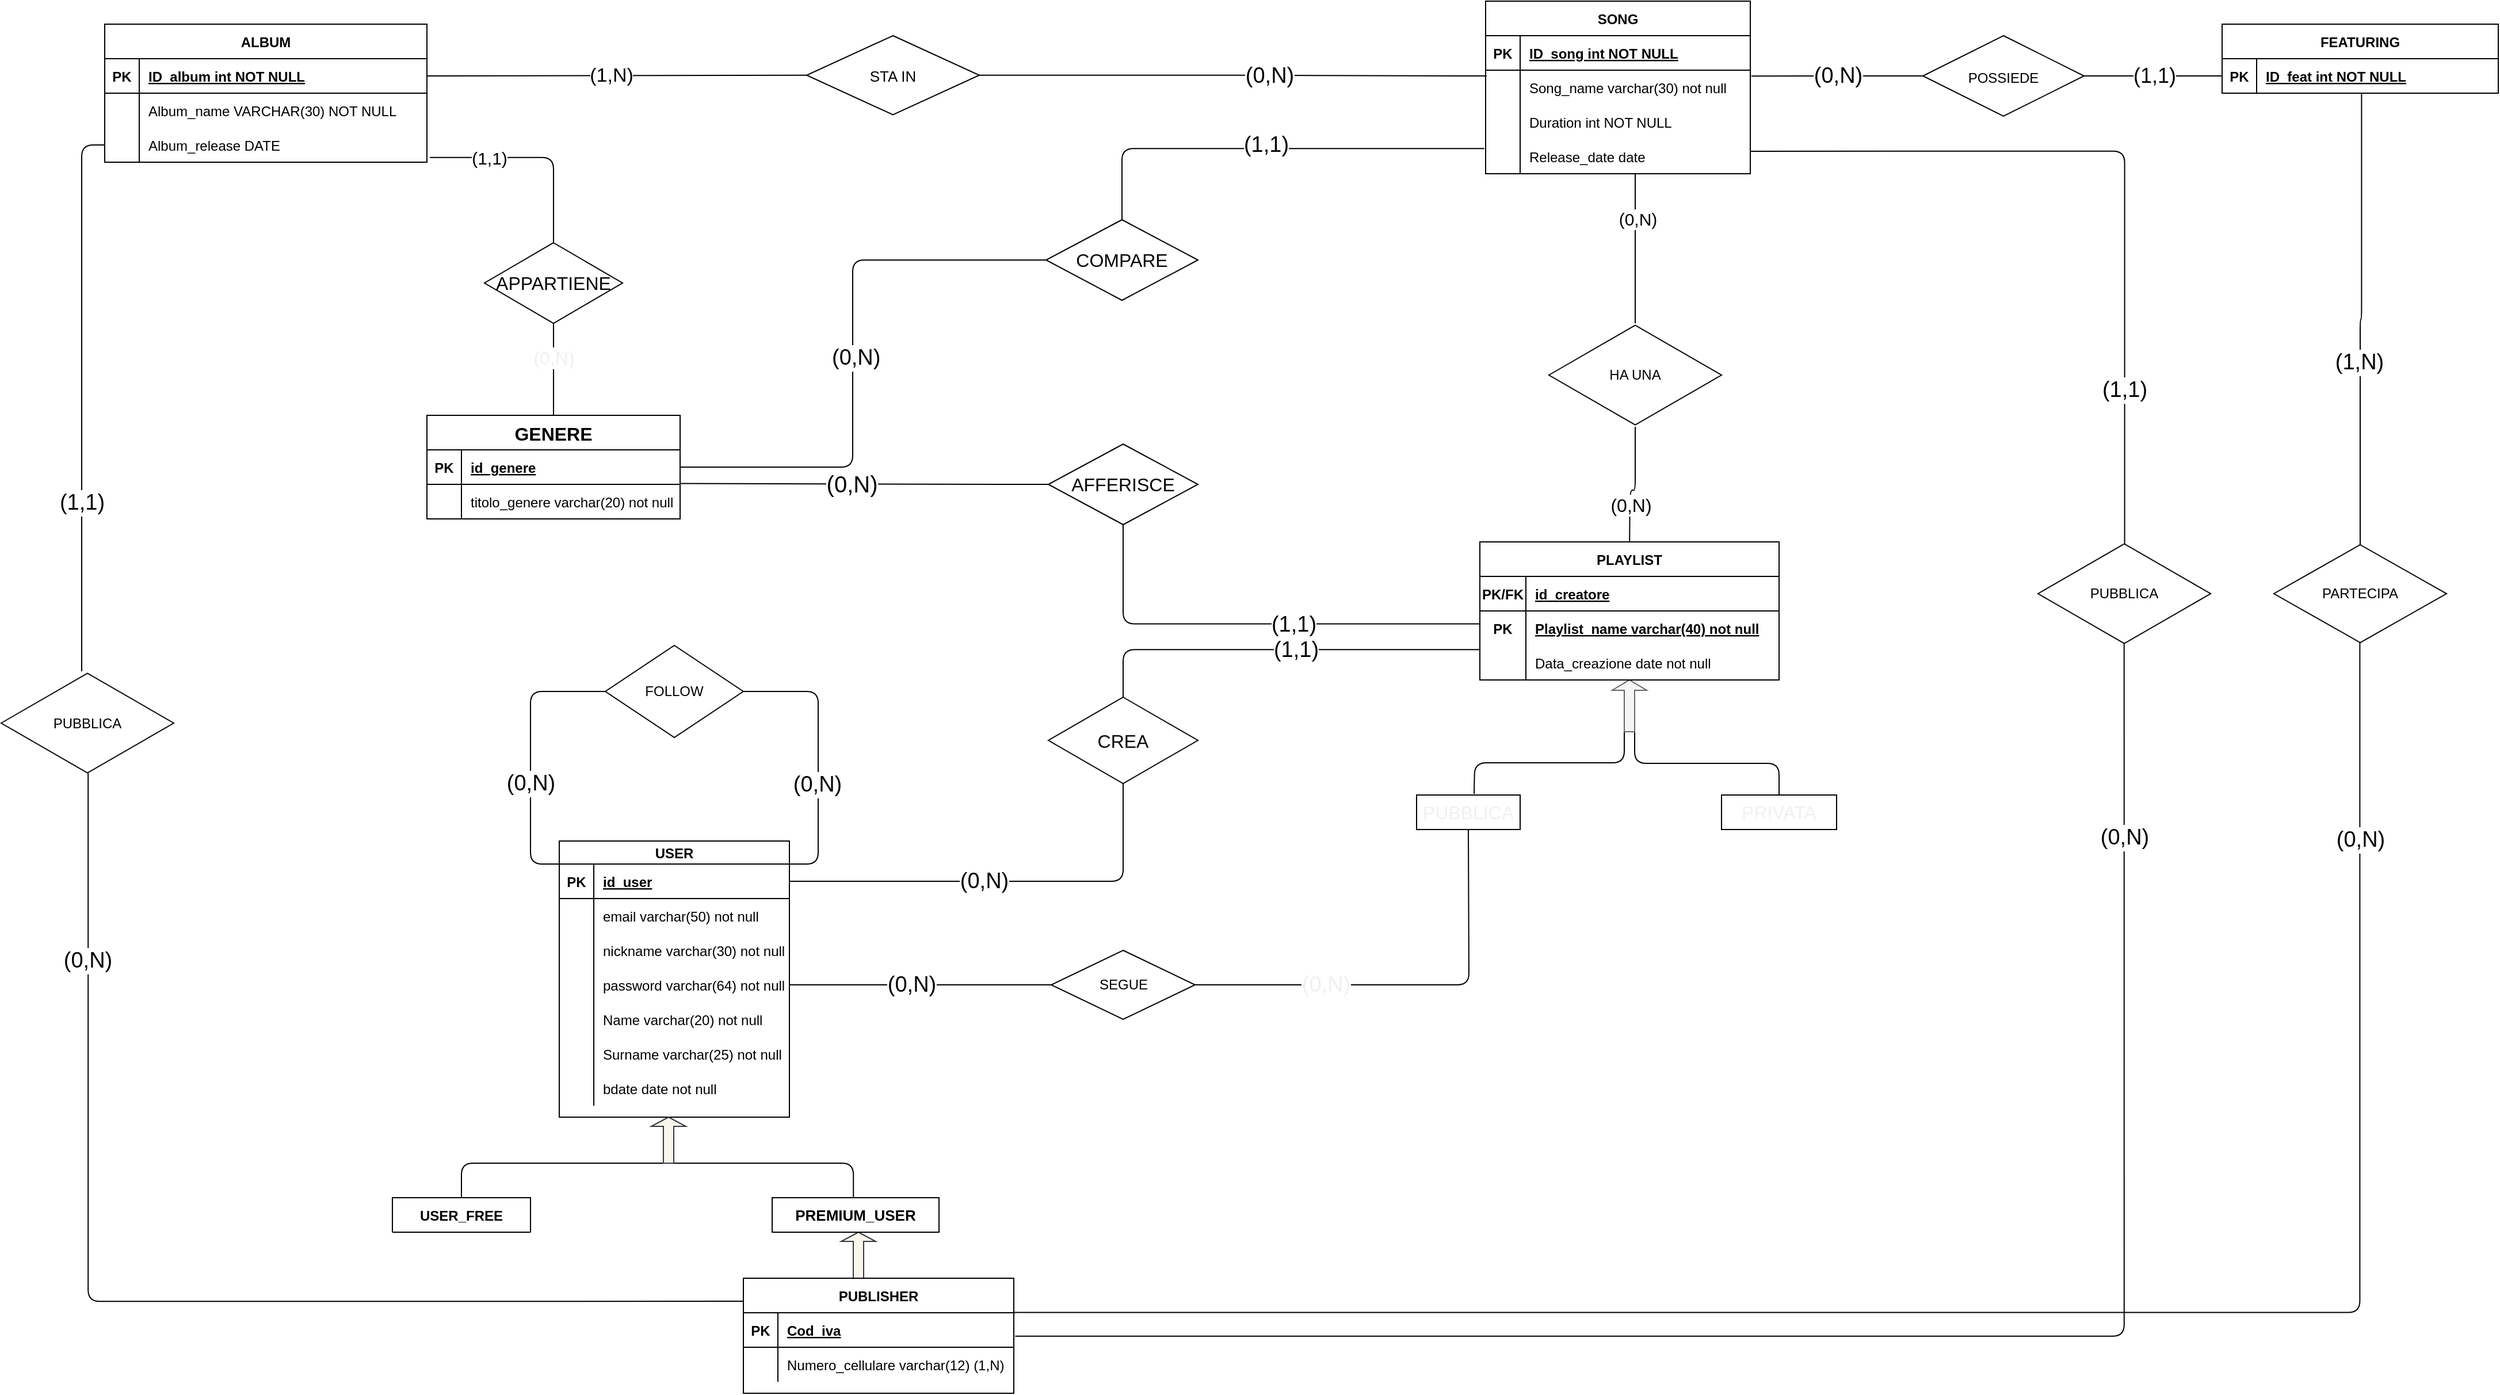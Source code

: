 <mxfile version="13.10.0" type="embed" pages="2">
    <diagram id="veCl0VUwlOlBz3j2IdQY" name="Page-1">
        <mxGraphModel dx="4410" dy="1975" grid="1" gridSize="10" guides="1" tooltips="1" connect="1" arrows="1" fold="1" page="1" pageScale="1" pageWidth="1400" pageHeight="850" background="none" math="0" shadow="0">
            <root>
                <mxCell id="0"/>
                <mxCell id="1" parent="0"/>
                <mxCell id="5" value="USER" style="shape=table;startSize=20;container=1;collapsible=1;childLayout=tableLayout;fixedRows=1;rowLines=0;fontStyle=1;align=center;resizeLast=1;" parent="1" vertex="1">
                    <mxGeometry x="145" y="780" width="200" height="240" as="geometry">
                        <mxRectangle x="160" width="80" height="230" as="alternateBounds"/>
                    </mxGeometry>
                </mxCell>
                <mxCell id="6" value="" style="shape=partialRectangle;collapsible=0;dropTarget=0;pointerEvents=0;fillColor=none;top=0;left=0;bottom=1;right=0;points=[[0,0.5],[1,0.5]];portConstraint=eastwest;" parent="5" vertex="1">
                    <mxGeometry y="20" width="200" height="30" as="geometry"/>
                </mxCell>
                <mxCell id="7" value="PK" style="shape=partialRectangle;connectable=0;fillColor=none;top=0;left=0;bottom=0;right=0;fontStyle=1;overflow=hidden;" parent="6" vertex="1">
                    <mxGeometry width="30" height="30" as="geometry"/>
                </mxCell>
                <mxCell id="8" value="id_user" style="shape=partialRectangle;connectable=0;fillColor=none;top=0;left=0;bottom=0;right=0;align=left;spacingLeft=6;fontStyle=5;overflow=hidden;" parent="6" vertex="1">
                    <mxGeometry x="30" width="170" height="30" as="geometry"/>
                </mxCell>
                <mxCell id="98" value="" style="shape=partialRectangle;collapsible=0;dropTarget=0;pointerEvents=0;fillColor=none;top=0;left=0;bottom=0;right=0;points=[[0,0.5],[1,0.5]];portConstraint=eastwest;" parent="5" vertex="1">
                    <mxGeometry y="50" width="200" height="30" as="geometry"/>
                </mxCell>
                <mxCell id="99" value="" style="shape=partialRectangle;connectable=0;fillColor=none;top=0;left=0;bottom=0;right=0;editable=1;overflow=hidden;" parent="98" vertex="1">
                    <mxGeometry width="30" height="30" as="geometry"/>
                </mxCell>
                <mxCell id="100" value="email varchar(50) not null" style="shape=partialRectangle;connectable=0;fillColor=none;top=0;left=0;bottom=0;right=0;align=left;spacingLeft=6;overflow=hidden;" parent="98" vertex="1">
                    <mxGeometry x="30" width="170" height="30" as="geometry"/>
                </mxCell>
                <mxCell id="9" value="" style="shape=partialRectangle;collapsible=0;dropTarget=0;pointerEvents=0;fillColor=none;top=0;left=0;bottom=0;right=0;points=[[0,0.5],[1,0.5]];portConstraint=eastwest;" parent="5" vertex="1">
                    <mxGeometry y="80" width="200" height="30" as="geometry"/>
                </mxCell>
                <mxCell id="10" value="" style="shape=partialRectangle;connectable=0;fillColor=none;top=0;left=0;bottom=0;right=0;editable=1;overflow=hidden;" parent="9" vertex="1">
                    <mxGeometry width="30" height="30" as="geometry"/>
                </mxCell>
                <mxCell id="11" value="nickname varchar(30) not null" style="shape=partialRectangle;connectable=0;fillColor=none;top=0;left=0;bottom=0;right=0;align=left;spacingLeft=6;overflow=hidden;" parent="9" vertex="1">
                    <mxGeometry x="30" width="170" height="30" as="geometry"/>
                </mxCell>
                <mxCell id="12" value="" style="shape=partialRectangle;collapsible=0;dropTarget=0;pointerEvents=0;fillColor=none;top=0;left=0;bottom=0;right=0;points=[[0,0.5],[1,0.5]];portConstraint=eastwest;" parent="5" vertex="1">
                    <mxGeometry y="110" width="200" height="30" as="geometry"/>
                </mxCell>
                <mxCell id="13" value="" style="shape=partialRectangle;connectable=0;fillColor=none;top=0;left=0;bottom=0;right=0;editable=1;overflow=hidden;" parent="12" vertex="1">
                    <mxGeometry width="30" height="30" as="geometry"/>
                </mxCell>
                <mxCell id="14" value="password varchar(64) not null" style="shape=partialRectangle;connectable=0;fillColor=none;top=0;left=0;bottom=0;right=0;align=left;spacingLeft=6;overflow=hidden;" parent="12" vertex="1">
                    <mxGeometry x="30" width="170" height="30" as="geometry"/>
                </mxCell>
                <mxCell id="18" value="" style="shape=partialRectangle;collapsible=0;dropTarget=0;pointerEvents=0;fillColor=none;top=0;left=0;bottom=0;right=0;points=[[0,0.5],[1,0.5]];portConstraint=eastwest;" parent="5" vertex="1">
                    <mxGeometry y="140" width="200" height="30" as="geometry"/>
                </mxCell>
                <mxCell id="19" value="" style="shape=partialRectangle;connectable=0;fillColor=none;top=0;left=0;bottom=0;right=0;editable=1;overflow=hidden;" parent="18" vertex="1">
                    <mxGeometry width="30" height="30" as="geometry"/>
                </mxCell>
                <mxCell id="20" value="Name varchar(20) not null" style="shape=partialRectangle;connectable=0;fillColor=none;top=0;left=0;bottom=0;right=0;align=left;spacingLeft=6;overflow=hidden;" parent="18" vertex="1">
                    <mxGeometry x="30" width="170" height="30" as="geometry"/>
                </mxCell>
                <mxCell id="21" value="" style="shape=partialRectangle;collapsible=0;dropTarget=0;pointerEvents=0;fillColor=none;top=0;left=0;bottom=0;right=0;points=[[0,0.5],[1,0.5]];portConstraint=eastwest;" parent="5" vertex="1">
                    <mxGeometry y="170" width="200" height="30" as="geometry"/>
                </mxCell>
                <mxCell id="22" value="" style="shape=partialRectangle;connectable=0;fillColor=none;top=0;left=0;bottom=0;right=0;editable=1;overflow=hidden;" parent="21" vertex="1">
                    <mxGeometry width="30" height="30" as="geometry"/>
                </mxCell>
                <mxCell id="23" value="Surname varchar(25) not null" style="shape=partialRectangle;connectable=0;fillColor=none;top=0;left=0;bottom=0;right=0;align=left;spacingLeft=6;overflow=hidden;" parent="21" vertex="1">
                    <mxGeometry x="30" width="170" height="30" as="geometry"/>
                </mxCell>
                <mxCell id="144" value="" style="shape=partialRectangle;collapsible=0;dropTarget=0;pointerEvents=0;fillColor=none;top=0;left=0;bottom=0;right=0;points=[[0,0.5],[1,0.5]];portConstraint=eastwest;" parent="5" vertex="1">
                    <mxGeometry y="200" width="200" height="30" as="geometry"/>
                </mxCell>
                <mxCell id="145" value="" style="shape=partialRectangle;connectable=0;fillColor=none;top=0;left=0;bottom=0;right=0;editable=1;overflow=hidden;" parent="144" vertex="1">
                    <mxGeometry width="30" height="30" as="geometry"/>
                </mxCell>
                <mxCell id="146" value="bdate date not null" style="shape=partialRectangle;connectable=0;fillColor=none;top=0;left=0;bottom=0;right=0;align=left;spacingLeft=6;overflow=hidden;" parent="144" vertex="1">
                    <mxGeometry x="30" width="170" height="30" as="geometry"/>
                </mxCell>
                <mxCell id="26" value="USER_FREE" style="shape=table;startSize=30;container=1;collapsible=1;childLayout=tableLayout;fixedRows=1;rowLines=0;fontStyle=1;align=center;resizeLast=1;" parent="1" vertex="1" collapsed="1">
                    <mxGeometry y="1090" width="120" height="30" as="geometry">
                        <mxRectangle x="30" y="730" width="180" height="160" as="alternateBounds"/>
                    </mxGeometry>
                </mxCell>
                <mxCell id="27" value="" style="shape=partialRectangle;collapsible=0;dropTarget=0;pointerEvents=0;fillColor=none;top=0;left=0;bottom=1;right=0;points=[[0,0.5],[1,0.5]];portConstraint=eastwest;" parent="26" vertex="1">
                    <mxGeometry y="30" width="180" height="30" as="geometry"/>
                </mxCell>
                <mxCell id="28" value="" style="shape=partialRectangle;connectable=0;fillColor=none;top=0;left=0;bottom=0;right=0;fontStyle=1;overflow=hidden;" parent="27" vertex="1">
                    <mxGeometry width="30" height="30" as="geometry"/>
                </mxCell>
                <mxCell id="29" value="" style="shape=partialRectangle;connectable=0;fillColor=none;top=0;left=0;bottom=0;right=0;align=left;spacingLeft=6;fontStyle=5;overflow=hidden;" parent="27" vertex="1">
                    <mxGeometry x="30" width="150" height="30" as="geometry"/>
                </mxCell>
                <mxCell id="30" value="" style="shape=partialRectangle;collapsible=0;dropTarget=0;pointerEvents=0;fillColor=none;top=0;left=0;bottom=0;right=0;points=[[0,0.5],[1,0.5]];portConstraint=eastwest;" parent="26" vertex="1">
                    <mxGeometry y="60" width="180" height="30" as="geometry"/>
                </mxCell>
                <mxCell id="31" value="" style="shape=partialRectangle;connectable=0;fillColor=none;top=0;left=0;bottom=0;right=0;editable=1;overflow=hidden;" parent="30" vertex="1">
                    <mxGeometry width="30" height="30" as="geometry"/>
                </mxCell>
                <mxCell id="32" value="" style="shape=partialRectangle;connectable=0;fillColor=none;top=0;left=0;bottom=0;right=0;align=left;spacingLeft=6;overflow=hidden;" parent="30" vertex="1">
                    <mxGeometry x="30" width="150" height="30" as="geometry"/>
                </mxCell>
                <mxCell id="33" value="" style="shape=partialRectangle;collapsible=0;dropTarget=0;pointerEvents=0;fillColor=none;top=0;left=0;bottom=0;right=0;points=[[0,0.5],[1,0.5]];portConstraint=eastwest;" parent="26" vertex="1">
                    <mxGeometry y="90" width="180" height="30" as="geometry"/>
                </mxCell>
                <mxCell id="34" value="" style="shape=partialRectangle;connectable=0;fillColor=none;top=0;left=0;bottom=0;right=0;editable=1;overflow=hidden;" parent="33" vertex="1">
                    <mxGeometry width="30" height="30" as="geometry"/>
                </mxCell>
                <mxCell id="35" value="" style="shape=partialRectangle;connectable=0;fillColor=none;top=0;left=0;bottom=0;right=0;align=left;spacingLeft=6;overflow=hidden;" parent="33" vertex="1">
                    <mxGeometry x="30" width="150" height="30" as="geometry"/>
                </mxCell>
                <mxCell id="36" value="" style="shape=partialRectangle;collapsible=0;dropTarget=0;pointerEvents=0;fillColor=none;top=0;left=0;bottom=0;right=0;points=[[0,0.5],[1,0.5]];portConstraint=eastwest;" parent="26" vertex="1">
                    <mxGeometry y="120" width="180" height="30" as="geometry"/>
                </mxCell>
                <mxCell id="37" value="" style="shape=partialRectangle;connectable=0;fillColor=none;top=0;left=0;bottom=0;right=0;editable=1;overflow=hidden;" parent="36" vertex="1">
                    <mxGeometry width="30" height="30" as="geometry"/>
                </mxCell>
                <mxCell id="38" value="" style="shape=partialRectangle;connectable=0;fillColor=none;top=0;left=0;bottom=0;right=0;align=left;spacingLeft=6;overflow=hidden;" parent="36" vertex="1">
                    <mxGeometry x="30" width="150" height="30" as="geometry"/>
                </mxCell>
                <mxCell id="168" style="edgeStyle=orthogonalEdgeStyle;orthogonalLoop=1;jettySize=auto;html=1;entryX=0;entryY=0;entryDx=0;entryDy=19.5;entryPerimeter=0;endArrow=none;endFill=0;exitX=0.487;exitY=-0.008;exitDx=0;exitDy=0;exitPerimeter=0;" parent="1" source="249" target="147" edge="1">
                    <mxGeometry relative="1" as="geometry">
                        <Array as="points">
                            <mxPoint x="401" y="1060"/>
                        </Array>
                        <mxPoint x="420" y="1060" as="sourcePoint"/>
                    </mxGeometry>
                </mxCell>
                <mxCell id="121" style="edgeStyle=orthogonalEdgeStyle;orthogonalLoop=1;jettySize=auto;html=1;exitX=0;exitY=0;exitDx=0;exitDy=10.5;exitPerimeter=0;endArrow=none;endFill=0;" parent="1" source="147" target="26" edge="1">
                    <mxGeometry relative="1" as="geometry">
                        <mxPoint x="217" y="1060" as="sourcePoint"/>
                        <Array as="points">
                            <mxPoint x="60" y="1060"/>
                        </Array>
                    </mxGeometry>
                </mxCell>
                <mxCell id="101" value="SONG" style="shape=table;startSize=30;container=1;collapsible=1;childLayout=tableLayout;fixedRows=1;rowLines=0;fontStyle=1;align=center;resizeLast=1;" parent="1" vertex="1">
                    <mxGeometry x="950" y="50" width="230" height="150" as="geometry">
                        <mxRectangle x="810" y="70" width="80" height="30" as="alternateBounds"/>
                    </mxGeometry>
                </mxCell>
                <mxCell id="102" value="" style="shape=partialRectangle;collapsible=0;dropTarget=0;pointerEvents=0;fillColor=none;top=0;left=0;bottom=1;right=0;points=[[0,0.5],[1,0.5]];portConstraint=eastwest;" parent="101" vertex="1">
                    <mxGeometry y="30" width="230" height="30" as="geometry"/>
                </mxCell>
                <mxCell id="103" value="PK" style="shape=partialRectangle;connectable=0;fillColor=none;top=0;left=0;bottom=0;right=0;fontStyle=1;overflow=hidden;" parent="102" vertex="1">
                    <mxGeometry width="30" height="30" as="geometry"/>
                </mxCell>
                <mxCell id="104" value="ID_song int NOT NULL" style="shape=partialRectangle;connectable=0;fillColor=none;top=0;left=0;bottom=0;right=0;align=left;spacingLeft=6;fontStyle=5;overflow=hidden;" parent="102" vertex="1">
                    <mxGeometry x="30" width="200" height="30" as="geometry"/>
                </mxCell>
                <mxCell id="105" value="" style="shape=partialRectangle;collapsible=0;dropTarget=0;pointerEvents=0;fillColor=none;top=0;left=0;bottom=0;right=0;points=[[0,0.5],[1,0.5]];portConstraint=eastwest;" parent="101" vertex="1">
                    <mxGeometry y="60" width="230" height="30" as="geometry"/>
                </mxCell>
                <mxCell id="106" value="" style="shape=partialRectangle;connectable=0;fillColor=none;top=0;left=0;bottom=0;right=0;editable=1;overflow=hidden;" parent="105" vertex="1">
                    <mxGeometry width="30" height="30" as="geometry"/>
                </mxCell>
                <mxCell id="107" value="Song_name varchar(30) not null" style="shape=partialRectangle;connectable=0;fillColor=none;top=0;left=0;bottom=0;right=0;align=left;spacingLeft=6;overflow=hidden;" parent="105" vertex="1">
                    <mxGeometry x="30" width="200" height="30" as="geometry"/>
                </mxCell>
                <mxCell id="111" value="" style="shape=partialRectangle;collapsible=0;dropTarget=0;pointerEvents=0;fillColor=none;top=0;left=0;bottom=0;right=0;points=[[0,0.5],[1,0.5]];portConstraint=eastwest;" parent="101" vertex="1">
                    <mxGeometry y="90" width="230" height="30" as="geometry"/>
                </mxCell>
                <mxCell id="112" value="" style="shape=partialRectangle;connectable=0;fillColor=none;top=0;left=0;bottom=0;right=0;editable=1;overflow=hidden;" parent="111" vertex="1">
                    <mxGeometry width="30" height="30" as="geometry"/>
                </mxCell>
                <mxCell id="113" value="Duration int NOT NULL " style="shape=partialRectangle;connectable=0;fillColor=none;top=0;left=0;bottom=0;right=0;align=left;spacingLeft=6;overflow=hidden;" parent="111" vertex="1">
                    <mxGeometry x="30" width="200" height="30" as="geometry"/>
                </mxCell>
                <mxCell id="114" value="" style="shape=partialRectangle;collapsible=0;dropTarget=0;pointerEvents=0;fillColor=none;top=0;left=0;bottom=0;right=0;points=[[0,0.5],[1,0.5]];portConstraint=eastwest;" parent="101" vertex="1">
                    <mxGeometry y="120" width="230" height="30" as="geometry"/>
                </mxCell>
                <mxCell id="115" value="" style="shape=partialRectangle;connectable=0;fillColor=none;top=0;left=0;bottom=0;right=0;editable=1;overflow=hidden;" parent="114" vertex="1">
                    <mxGeometry width="30" height="30" as="geometry"/>
                </mxCell>
                <mxCell id="116" value="Release_date date" style="shape=partialRectangle;connectable=0;fillColor=none;top=0;left=0;bottom=0;right=0;align=left;spacingLeft=6;overflow=hidden;" parent="114" vertex="1">
                    <mxGeometry x="30" width="200" height="30" as="geometry"/>
                </mxCell>
                <mxCell id="124" value="" style="shape=singleArrow;direction=north;whiteSpace=wrap;html=1;fillColor=#f9f7ed;strokeColor=#36393d;" parent="1" vertex="1">
                    <mxGeometry x="390" y="1120" width="30" height="40" as="geometry"/>
                </mxCell>
                <mxCell id="217" style="edgeStyle=orthogonalEdgeStyle;orthogonalLoop=1;jettySize=auto;html=1;exitX=0.999;exitY=0.297;exitDx=0;exitDy=0;endArrow=none;endFill=0;entryX=0.498;entryY=0.978;entryDx=0;entryDy=0;entryPerimeter=0;exitPerimeter=0;" parent="1" target="215" edge="1">
                    <mxGeometry relative="1" as="geometry">
                        <Array as="points">
                            <mxPoint x="1710" y="1190"/>
                        </Array>
                        <mxPoint x="484.84" y="1189.7" as="sourcePoint"/>
                    </mxGeometry>
                </mxCell>
                <mxCell id="238" value="&lt;font style=&quot;font-size: 19px&quot;&gt;(0,N)&lt;/font&gt;" style="edgeLabel;html=1;align=center;verticalAlign=middle;resizable=0;points=[];" parent="217" vertex="1" connectable="0">
                    <mxGeometry x="0.827" relative="1" as="geometry">
                        <mxPoint x="0.29" y="17" as="offset"/>
                    </mxGeometry>
                </mxCell>
                <mxCell id="125" value="FEATURING" style="shape=table;startSize=30;container=1;collapsible=1;childLayout=tableLayout;fixedRows=1;rowLines=0;fontStyle=1;align=center;resizeLast=1;" parent="1" vertex="1">
                    <mxGeometry x="1590" y="70" width="240" height="60" as="geometry">
                        <mxRectangle x="1320" y="40" width="80" height="30" as="alternateBounds"/>
                    </mxGeometry>
                </mxCell>
                <mxCell id="126" value="" style="shape=partialRectangle;collapsible=0;dropTarget=0;pointerEvents=0;fillColor=none;top=0;left=0;bottom=1;right=0;points=[[0,0.5],[1,0.5]];portConstraint=eastwest;" parent="125" vertex="1">
                    <mxGeometry y="30" width="240" height="30" as="geometry"/>
                </mxCell>
                <mxCell id="127" value="PK" style="shape=partialRectangle;connectable=0;fillColor=none;top=0;left=0;bottom=0;right=0;fontStyle=1;overflow=hidden;" parent="126" vertex="1">
                    <mxGeometry width="30" height="30" as="geometry"/>
                </mxCell>
                <mxCell id="128" value="ID_feat int NOT NULL" style="shape=partialRectangle;connectable=0;fillColor=none;top=0;left=0;bottom=0;right=0;align=left;spacingLeft=6;fontStyle=5;overflow=hidden;" parent="126" vertex="1">
                    <mxGeometry x="30" width="210" height="30" as="geometry"/>
                </mxCell>
                <mxCell id="147" value="" style="shape=singleArrow;direction=north;whiteSpace=wrap;html=1;labelBackgroundColor=#ffffff;labelBorderColor=none;noLabel=1;fillColor=#f9f7ed;strokeColor=#36393d;" parent="1" vertex="1">
                    <mxGeometry x="225" y="1020" width="30" height="40" as="geometry"/>
                </mxCell>
                <mxCell id="148" value="ALBUM" style="shape=table;startSize=30;container=1;collapsible=1;childLayout=tableLayout;fixedRows=1;rowLines=0;fontStyle=1;align=center;resizeLast=1;" parent="1" vertex="1">
                    <mxGeometry x="-250" y="70" width="280" height="120" as="geometry">
                        <mxRectangle x="810" y="70" width="80" height="30" as="alternateBounds"/>
                    </mxGeometry>
                </mxCell>
                <mxCell id="149" value="" style="shape=partialRectangle;collapsible=0;dropTarget=0;pointerEvents=0;fillColor=none;top=0;left=0;bottom=1;right=0;points=[[0,0.5],[1,0.5]];portConstraint=eastwest;" parent="148" vertex="1">
                    <mxGeometry y="30" width="280" height="30" as="geometry"/>
                </mxCell>
                <mxCell id="150" value="PK" style="shape=partialRectangle;connectable=0;fillColor=none;top=0;left=0;bottom=0;right=0;fontStyle=1;overflow=hidden;" parent="149" vertex="1">
                    <mxGeometry width="30" height="30" as="geometry"/>
                </mxCell>
                <mxCell id="151" value="ID_album int NOT NULL" style="shape=partialRectangle;connectable=0;fillColor=none;top=0;left=0;bottom=0;right=0;align=left;spacingLeft=6;fontStyle=5;overflow=hidden;" parent="149" vertex="1">
                    <mxGeometry x="30" width="250" height="30" as="geometry"/>
                </mxCell>
                <mxCell id="152" value="" style="shape=partialRectangle;collapsible=0;dropTarget=0;pointerEvents=0;fillColor=none;top=0;left=0;bottom=0;right=0;points=[[0,0.5],[1,0.5]];portConstraint=eastwest;" parent="148" vertex="1">
                    <mxGeometry y="60" width="280" height="30" as="geometry"/>
                </mxCell>
                <mxCell id="153" value="" style="shape=partialRectangle;connectable=0;fillColor=none;top=0;left=0;bottom=0;right=0;editable=1;overflow=hidden;" parent="152" vertex="1">
                    <mxGeometry width="30" height="30" as="geometry"/>
                </mxCell>
                <mxCell id="154" value="Album_name VARCHAR(30) NOT NULL" style="shape=partialRectangle;connectable=0;fillColor=none;top=0;left=0;bottom=0;right=0;align=left;spacingLeft=6;overflow=hidden;" parent="152" vertex="1">
                    <mxGeometry x="30" width="250" height="30" as="geometry"/>
                </mxCell>
                <mxCell id="158" value="" style="shape=partialRectangle;collapsible=0;dropTarget=0;pointerEvents=0;fillColor=none;top=0;left=0;bottom=0;right=0;points=[[0,0.5],[1,0.5]];portConstraint=eastwest;" parent="148" vertex="1">
                    <mxGeometry y="90" width="280" height="30" as="geometry"/>
                </mxCell>
                <mxCell id="159" value="" style="shape=partialRectangle;connectable=0;fillColor=none;top=0;left=0;bottom=0;right=0;editable=1;overflow=hidden;" parent="158" vertex="1">
                    <mxGeometry width="30" height="30" as="geometry"/>
                </mxCell>
                <mxCell id="160" value="Album_release DATE" style="shape=partialRectangle;connectable=0;fillColor=none;top=0;left=0;bottom=0;right=0;align=left;spacingLeft=6;overflow=hidden;" parent="158" vertex="1">
                    <mxGeometry x="30" width="250" height="30" as="geometry"/>
                </mxCell>
                <mxCell id="xwQs3W4nmDQlduF1G8cP-191" style="edgeStyle=orthogonalEdgeStyle;orthogonalLoop=1;jettySize=auto;html=1;entryX=0.5;entryY=1;entryDx=0;entryDy=0;entryPerimeter=0;endArrow=none;endFill=0;" parent="1" target="xwQs3W4nmDQlduF1G8cP-188" edge="1">
                    <mxGeometry relative="1" as="geometry">
                        <mxPoint x="1075" y="530" as="sourcePoint"/>
                    </mxGeometry>
                </mxCell>
                <mxCell id="xwQs3W4nmDQlduF1G8cP-192" value="(0,N)" style="edgeLabel;html=1;align=center;verticalAlign=middle;resizable=0;points=[];fontSize=16;" parent="xwQs3W4nmDQlduF1G8cP-191" vertex="1" connectable="0">
                    <mxGeometry x="-0.362" y="1" relative="1" as="geometry">
                        <mxPoint x="1" y="-5.71" as="offset"/>
                    </mxGeometry>
                </mxCell>
                <mxCell id="615" style="edgeStyle=orthogonalEdgeStyle;rounded=0;orthogonalLoop=1;jettySize=auto;html=1;fontSize=15;endArrow=none;endFill=0;" parent="1" source="xwQs3W4nmDQlduF1G8cP-188" edge="1">
                    <mxGeometry relative="1" as="geometry">
                        <mxPoint x="1080" y="200" as="targetPoint"/>
                    </mxGeometry>
                </mxCell>
                <mxCell id="616" value="(0,N)" style="edgeLabel;html=1;align=center;verticalAlign=middle;resizable=0;points=[];fontSize=15;" parent="615" vertex="1" connectable="0">
                    <mxGeometry x="0.403" y="-1" relative="1" as="geometry">
                        <mxPoint as="offset"/>
                    </mxGeometry>
                </mxCell>
                <mxCell id="xwQs3W4nmDQlduF1G8cP-188" value="HA UNA" style="html=1;whiteSpace=wrap;aspect=fixed;shape=isoRectangle;" parent="1" vertex="1">
                    <mxGeometry x="1005" y="330" width="150" height="90" as="geometry"/>
                </mxCell>
                <mxCell id="213" style="edgeStyle=orthogonalEdgeStyle;orthogonalLoop=1;jettySize=auto;html=1;endArrow=none;endFill=0;" parent="1" source="204" target="6" edge="1">
                    <mxGeometry relative="1" as="geometry">
                        <Array as="points">
                            <mxPoint x="370" y="650"/>
                            <mxPoint x="370" y="800"/>
                        </Array>
                    </mxGeometry>
                </mxCell>
                <mxCell id="239" value="&lt;font style=&quot;font-size: 19px;&quot;&gt;(0,N)&lt;/font&gt;" style="edgeLabel;html=1;align=center;verticalAlign=middle;resizable=0;points=[];fontSize=19;" parent="213" vertex="1" connectable="0">
                    <mxGeometry x="0.223" y="-1" relative="1" as="geometry">
                        <mxPoint y="-1.67" as="offset"/>
                    </mxGeometry>
                </mxCell>
                <mxCell id="204" value="FOLLOW" style="rhombus;whiteSpace=wrap;html=1;" parent="1" vertex="1">
                    <mxGeometry x="185" y="610" width="120" height="80" as="geometry"/>
                </mxCell>
                <mxCell id="224" style="edgeStyle=orthogonalEdgeStyle;orthogonalLoop=1;jettySize=auto;html=1;entryX=0;entryY=0.5;entryDx=0;entryDy=0;startArrow=none;startFill=0;endArrow=none;endFill=0;" parent="1" source="220" edge="1">
                    <mxGeometry relative="1" as="geometry">
                        <Array as="points">
                            <mxPoint x="-270" y="175"/>
                        </Array>
                        <mxPoint x="-250" y="175" as="targetPoint"/>
                    </mxGeometry>
                </mxCell>
                <mxCell id="380" value="(1,1)" style="edgeLabel;html=1;align=center;verticalAlign=middle;resizable=0;points=[];fontSize=19;" parent="224" vertex="1" connectable="0">
                    <mxGeometry x="-0.31" relative="1" as="geometry">
                        <mxPoint y="17.5" as="offset"/>
                    </mxGeometry>
                </mxCell>
                <mxCell id="222" style="edgeStyle=orthogonalEdgeStyle;orthogonalLoop=1;jettySize=auto;html=1;entryX=0.504;entryY=0.985;entryDx=0;entryDy=0;entryPerimeter=0;startArrow=none;startFill=0;endArrow=none;endFill=0;" parent="1" target="220" edge="1">
                    <mxGeometry relative="1" as="geometry">
                        <Array as="points">
                            <mxPoint x="-264" y="1180"/>
                        </Array>
                        <mxPoint x="325" y="1180.059" as="sourcePoint"/>
                    </mxGeometry>
                </mxCell>
                <mxCell id="229" value="&lt;font style=&quot;font-size: 19px;&quot;&gt;(0,N)&lt;/font&gt;" style="edgeLabel;html=1;align=center;verticalAlign=middle;resizable=0;points=[];fontSize=19;" parent="222" vertex="1" connectable="0">
                    <mxGeometry x="0.609" relative="1" as="geometry">
                        <mxPoint x="-0.6" y="-42.4" as="offset"/>
                    </mxGeometry>
                </mxCell>
                <mxCell id="231" value="PUBBLICA" style="html=1;whiteSpace=wrap;aspect=fixed;shape=isoRectangle;" parent="1" vertex="1">
                    <mxGeometry x="1430" y="520" width="150" height="90" as="geometry"/>
                </mxCell>
                <mxCell id="234" style="edgeStyle=orthogonalEdgeStyle;orthogonalLoop=1;jettySize=auto;html=1;entryX=0.499;entryY=0.976;entryDx=0;entryDy=0;entryPerimeter=0;startArrow=none;startFill=0;endArrow=none;endFill=0;exitX=1.005;exitY=0.68;exitDx=0;exitDy=0;exitPerimeter=0;" parent="1" source="608" target="231" edge="1">
                    <mxGeometry relative="1" as="geometry">
                        <mxPoint x="485" y="1210.059" as="sourcePoint"/>
                    </mxGeometry>
                </mxCell>
                <mxCell id="235" value="&lt;font style=&quot;font-size: 19px&quot;&gt;(0,N)&lt;/font&gt;" style="edgeLabel;html=1;align=center;verticalAlign=middle;resizable=0;points=[];" parent="234" vertex="1" connectable="0">
                    <mxGeometry x="0.816" y="1" relative="1" as="geometry">
                        <mxPoint x="1.14" y="24.38" as="offset"/>
                    </mxGeometry>
                </mxCell>
                <mxCell id="220" value="PUBBLICA" style="html=1;whiteSpace=wrap;aspect=fixed;shape=isoRectangle;" parent="1" vertex="1">
                    <mxGeometry x="-340" y="632.5" width="150" height="90" as="geometry"/>
                </mxCell>
                <mxCell id="232" style="edgeStyle=orthogonalEdgeStyle;orthogonalLoop=1;jettySize=auto;html=1;entryX=0.502;entryY=0.023;entryDx=0;entryDy=0;entryPerimeter=0;startArrow=none;startFill=0;endArrow=none;endFill=0;exitX=1.001;exitY=0.348;exitDx=0;exitDy=0;exitPerimeter=0;" parent="1" source="114" target="231" edge="1">
                    <mxGeometry relative="1" as="geometry">
                        <mxPoint x="1190" y="180" as="sourcePoint"/>
                        <Array as="points">
                            <mxPoint x="1505" y="180"/>
                        </Array>
                    </mxGeometry>
                </mxCell>
                <mxCell id="236" value="&lt;font style=&quot;font-size: 19px&quot;&gt;(1,1)&lt;/font&gt;" style="edgeLabel;html=1;align=center;verticalAlign=middle;resizable=0;points=[];" parent="232" vertex="1" connectable="0">
                    <mxGeometry x="0.583" relative="1" as="geometry">
                        <mxPoint x="-0.31" y="4.74" as="offset"/>
                    </mxGeometry>
                </mxCell>
                <mxCell id="384" style="edgeStyle=orthogonalEdgeStyle;orthogonalLoop=1;jettySize=auto;html=1;exitX=0.5;exitY=0;exitDx=0;exitDy=0;entryX=0.505;entryY=1.006;entryDx=0;entryDy=0;entryPerimeter=0;endArrow=none;endFill=0;fontSize=19;" parent="1" source="215" target="126" edge="1">
                    <mxGeometry relative="1" as="geometry">
                        <mxPoint x="1710" y="159.52" as="targetPoint"/>
                    </mxGeometry>
                </mxCell>
                <mxCell id="385" value="(1,N)" style="edgeLabel;html=1;align=center;verticalAlign=middle;resizable=0;points=[];fontSize=19;" parent="384" vertex="1" connectable="0">
                    <mxGeometry x="-0.194" y="1" relative="1" as="geometry">
                        <mxPoint as="offset"/>
                    </mxGeometry>
                </mxCell>
                <mxCell id="215" value="PARTECIPA" style="rhombus;whiteSpace=wrap;html=1;" parent="1" vertex="1">
                    <mxGeometry x="1635" y="522.5" width="150" height="85" as="geometry"/>
                </mxCell>
                <mxCell id="xwQs3W4nmDQlduF1G8cP-221" style="edgeStyle=orthogonalEdgeStyle;orthogonalLoop=1;jettySize=auto;html=1;exitX=1;exitY=0.5;exitDx=0;exitDy=0;entryX=0.5;entryY=1;entryDx=0;entryDy=0;endArrow=none;endFill=0;" parent="1" source="6" target="262" edge="1">
                    <mxGeometry relative="1" as="geometry">
                        <mxPoint x="635" y="895" as="sourcePoint"/>
                        <mxPoint x="742.5" y="910" as="targetPoint"/>
                        <Array as="points">
                            <mxPoint x="635" y="815"/>
                        </Array>
                    </mxGeometry>
                </mxCell>
                <mxCell id="255" value="&lt;font style=&quot;font-size: 19px;&quot;&gt;(0,N)&lt;/font&gt;" style="edgeLabel;html=1;align=center;verticalAlign=middle;resizable=0;points=[];fontSize=19;" parent="xwQs3W4nmDQlduF1G8cP-221" vertex="1" connectable="0">
                    <mxGeometry x="-0.099" relative="1" as="geometry">
                        <mxPoint as="offset"/>
                    </mxGeometry>
                </mxCell>
                <mxCell id="212" style="edgeStyle=orthogonalEdgeStyle;orthogonalLoop=1;jettySize=auto;html=1;endArrow=none;endFill=0;" parent="1" source="204" edge="1">
                    <mxGeometry relative="1" as="geometry">
                        <Array as="points">
                            <mxPoint x="120" y="650"/>
                            <mxPoint x="120" y="800"/>
                        </Array>
                        <mxPoint x="145" y="800" as="targetPoint"/>
                    </mxGeometry>
                </mxCell>
                <mxCell id="214" value="&lt;font style=&quot;font-size: 19px;&quot;&gt;(0,N)&lt;/font&gt;" style="edgeLabel;html=1;align=center;verticalAlign=middle;resizable=0;points=[];fontSize=19;" parent="212" connectable="0" vertex="1">
                    <mxGeometry x="0.457" relative="1" as="geometry">
                        <mxPoint y="-30" as="offset"/>
                    </mxGeometry>
                </mxCell>
                <mxCell id="249" value="&lt;b&gt;&lt;font style=&quot;font-size: 13px&quot;&gt;PREMIUM_USER&lt;/font&gt;&lt;/b&gt;" style="whiteSpace=wrap;html=1;fontSize=17;" parent="1" vertex="1">
                    <mxGeometry x="330" y="1090" width="145" height="30" as="geometry"/>
                </mxCell>
                <mxCell id="259" style="edgeStyle=orthogonalEdgeStyle;orthogonalLoop=1;jettySize=auto;html=1;entryX=0;entryY=0.5;entryDx=0;entryDy=0;endArrow=none;endFill=0;fontSize=16;" parent="1" source="257" target="126" edge="1">
                    <mxGeometry relative="1" as="geometry">
                        <Array as="points"/>
                    </mxGeometry>
                </mxCell>
                <mxCell id="260" value="&lt;span style=&quot;font-size: 18px&quot;&gt;(1,1)&lt;/span&gt;" style="edgeLabel;html=1;align=center;verticalAlign=middle;resizable=0;points=[];fontSize=16;" parent="259" vertex="1" connectable="0">
                    <mxGeometry x="0.213" y="-1" relative="1" as="geometry">
                        <mxPoint x="-12.57" y="-1.0" as="offset"/>
                    </mxGeometry>
                </mxCell>
                <mxCell id="388" value="(0,N)" style="edgeStyle=orthogonalEdgeStyle;orthogonalLoop=1;jettySize=auto;html=1;exitX=0;exitY=0.5;exitDx=0;exitDy=0;entryX=1.004;entryY=0.171;entryDx=0;entryDy=0;entryPerimeter=0;endArrow=none;endFill=0;fontSize=19;" parent="1" source="257" target="105" edge="1">
                    <mxGeometry relative="1" as="geometry"/>
                </mxCell>
                <mxCell id="257" value="&lt;font style=&quot;font-size: 12px&quot;&gt;POSSIEDE&lt;/font&gt;" style="rhombus;whiteSpace=wrap;html=1;fontSize=16;" parent="1" vertex="1">
                    <mxGeometry x="1330" y="80" width="140" height="70" as="geometry"/>
                </mxCell>
                <mxCell id="373" style="edgeStyle=orthogonalEdgeStyle;orthogonalLoop=1;jettySize=auto;html=1;exitX=0;exitY=0.5;exitDx=0;exitDy=0;entryX=1;entryY=0.5;entryDx=0;entryDy=0;endArrow=none;endFill=0;" parent="1" source="261" target="149" edge="1">
                    <mxGeometry relative="1" as="geometry">
                        <Array as="points">
                            <mxPoint x="360" y="115"/>
                        </Array>
                    </mxGeometry>
                </mxCell>
                <mxCell id="375" value="&lt;font style=&quot;font-size: 17px&quot;&gt;(1,N)&lt;/font&gt;" style="edgeLabel;html=1;align=center;verticalAlign=middle;resizable=0;points=[];" parent="373" vertex="1" connectable="0">
                    <mxGeometry x="0.03" y="2" relative="1" as="geometry">
                        <mxPoint y="-2" as="offset"/>
                    </mxGeometry>
                </mxCell>
                <mxCell id="374" style="edgeStyle=orthogonalEdgeStyle;orthogonalLoop=1;jettySize=auto;html=1;entryX=0.004;entryY=0.167;entryDx=0;entryDy=0;entryPerimeter=0;endArrow=none;endFill=0;" parent="1" source="261" target="105" edge="1">
                    <mxGeometry relative="1" as="geometry"/>
                </mxCell>
                <mxCell id="376" value="&lt;font style=&quot;font-size: 19px&quot;&gt;(0,N)&lt;/font&gt;" style="edgeLabel;html=1;align=center;verticalAlign=middle;resizable=0;points=[];" parent="374" vertex="1" connectable="0">
                    <mxGeometry x="0.283" y="2" relative="1" as="geometry">
                        <mxPoint x="-31" y="2" as="offset"/>
                    </mxGeometry>
                </mxCell>
                <mxCell id="261" value="&lt;font style=&quot;font-size: 13px&quot;&gt;STA IN&lt;/font&gt;" style="rhombus;whiteSpace=wrap;html=1;fontSize=16;" parent="1" vertex="1">
                    <mxGeometry x="360" y="80" width="150" height="68.75" as="geometry"/>
                </mxCell>
                <mxCell id="404" style="edgeStyle=orthogonalEdgeStyle;orthogonalLoop=1;jettySize=auto;html=1;exitX=0.5;exitY=0;exitDx=0;exitDy=0;entryX=-0.001;entryY=0.119;entryDx=0;entryDy=0;endArrow=none;endFill=0;entryPerimeter=0;" parent="1" source="262" target="601" edge="1">
                    <mxGeometry relative="1" as="geometry">
                        <mxPoint x="920" y="605" as="targetPoint"/>
                    </mxGeometry>
                </mxCell>
                <mxCell id="406" value="&lt;font style=&quot;font-size: 19px&quot;&gt;(1,1)&lt;/font&gt;" style="edgeLabel;html=1;align=center;verticalAlign=middle;resizable=0;points=[];" parent="404" vertex="1" connectable="0">
                    <mxGeometry x="0.103" relative="1" as="geometry">
                        <mxPoint x="-2.72" as="offset"/>
                    </mxGeometry>
                </mxCell>
                <mxCell id="262" value="CREA" style="rhombus;whiteSpace=wrap;html=1;fontSize=16;" parent="1" vertex="1">
                    <mxGeometry x="570" y="655" width="130" height="75" as="geometry"/>
                </mxCell>
                <mxCell id="338" style="edgeStyle=orthogonalEdgeStyle;orthogonalLoop=1;jettySize=auto;html=1;entryX=0.5;entryY=1;entryDx=0;entryDy=0;endArrow=none;endFill=0;fontColor=#f0f0f0;" parent="1" source="275" target="312" edge="1">
                    <mxGeometry relative="1" as="geometry"/>
                </mxCell>
                <mxCell id="339" value="(0,N)" style="edgeLabel;html=1;align=center;verticalAlign=middle;resizable=0;points=[];fontColor=#f0f0f0;fontSize=16;" parent="338" vertex="1" connectable="0">
                    <mxGeometry x="-0.523" y="-1" relative="1" as="geometry">
                        <mxPoint x="-1" y="-31.14" as="offset"/>
                    </mxGeometry>
                </mxCell>
                <mxCell id="275" value="GENERE" style="shape=table;startSize=30;container=1;collapsible=1;childLayout=tableLayout;fixedRows=1;rowLines=0;fontStyle=1;align=center;resizeLast=1;fontSize=16;" parent="1" vertex="1">
                    <mxGeometry x="30" y="410" width="220" height="90" as="geometry"/>
                </mxCell>
                <mxCell id="276" value="" style="shape=partialRectangle;collapsible=0;dropTarget=0;pointerEvents=0;fillColor=none;top=0;left=0;bottom=1;right=0;points=[[0,0.5],[1,0.5]];portConstraint=eastwest;" parent="275" vertex="1">
                    <mxGeometry y="30" width="220" height="30" as="geometry"/>
                </mxCell>
                <mxCell id="277" value="PK" style="shape=partialRectangle;connectable=0;fillColor=none;top=0;left=0;bottom=0;right=0;fontStyle=1;overflow=hidden;" parent="276" vertex="1">
                    <mxGeometry width="30" height="30" as="geometry"/>
                </mxCell>
                <mxCell id="278" value="id_genere" style="shape=partialRectangle;connectable=0;fillColor=none;top=0;left=0;bottom=0;right=0;align=left;spacingLeft=6;fontStyle=5;overflow=hidden;" parent="276" vertex="1">
                    <mxGeometry x="30" width="190" height="30" as="geometry"/>
                </mxCell>
                <mxCell id="279" value="" style="shape=partialRectangle;collapsible=0;dropTarget=0;pointerEvents=0;fillColor=none;top=0;left=0;bottom=0;right=0;points=[[0,0.5],[1,0.5]];portConstraint=eastwest;" parent="275" vertex="1">
                    <mxGeometry y="60" width="220" height="30" as="geometry"/>
                </mxCell>
                <mxCell id="280" value="" style="shape=partialRectangle;connectable=0;fillColor=none;top=0;left=0;bottom=0;right=0;editable=1;overflow=hidden;" parent="279" vertex="1">
                    <mxGeometry width="30" height="30" as="geometry"/>
                </mxCell>
                <mxCell id="281" value="titolo_genere varchar(20) not null" style="shape=partialRectangle;connectable=0;fillColor=none;top=0;left=0;bottom=0;right=0;align=left;spacingLeft=6;overflow=hidden;" parent="279" vertex="1">
                    <mxGeometry x="30" width="190" height="30" as="geometry"/>
                </mxCell>
                <mxCell id="308" style="edgeStyle=orthogonalEdgeStyle;orthogonalLoop=1;jettySize=auto;html=1;entryX=-0.005;entryY=0.271;entryDx=0;entryDy=0;endArrow=none;endFill=0;fontSize=16;entryPerimeter=0;" parent="1" source="290" target="114" edge="1">
                    <mxGeometry relative="1" as="geometry">
                        <mxPoint x="950.0" y="275" as="targetPoint"/>
                    </mxGeometry>
                </mxCell>
                <mxCell id="310" value="&lt;font style=&quot;font-size: 19px;&quot;&gt;(1,1)&lt;/font&gt;" style="edgeLabel;html=1;align=center;verticalAlign=middle;resizable=0;points=[];fontSize=19;" parent="308" vertex="1" connectable="0">
                    <mxGeometry x="0.323" y="3" relative="1" as="geometry">
                        <mxPoint x="-62.2" y="-0.16" as="offset"/>
                    </mxGeometry>
                </mxCell>
                <mxCell id="290" value="COMPARE" style="rhombus;whiteSpace=wrap;html=1;fontSize=16;aspect=fixed;" parent="1" vertex="1">
                    <mxGeometry x="568" y="240" width="132" height="70" as="geometry"/>
                </mxCell>
                <mxCell id="303" style="edgeStyle=orthogonalEdgeStyle;orthogonalLoop=1;jettySize=auto;html=1;endArrow=none;endFill=0;fontSize=16;exitX=1;exitY=0.5;exitDx=0;exitDy=0;entryX=0;entryY=0.5;entryDx=0;entryDy=0;" parent="1" source="276" target="290" edge="1">
                    <mxGeometry relative="1" as="geometry">
                        <Array as="points">
                            <mxPoint x="400" y="455"/>
                            <mxPoint x="400" y="275"/>
                        </Array>
                    </mxGeometry>
                </mxCell>
                <mxCell id="305" value="(0,N)" style="edgeLabel;html=1;align=left;verticalAlign=middle;resizable=0;points=[];fontSize=19;" parent="303" vertex="1" connectable="0">
                    <mxGeometry x="-0.83" y="1" relative="1" as="geometry">
                        <mxPoint x="87.5" y="-94" as="offset"/>
                    </mxGeometry>
                </mxCell>
                <mxCell id="312" value="APPARTIENE" style="rhombus;whiteSpace=wrap;html=1;fontSize=16;" parent="1" vertex="1">
                    <mxGeometry x="80" y="260" width="120" height="70" as="geometry"/>
                </mxCell>
                <mxCell id="314" style="edgeStyle=orthogonalEdgeStyle;orthogonalLoop=1;jettySize=auto;html=1;entryX=0.5;entryY=0;entryDx=0;entryDy=0;endArrow=none;endFill=0;fontSize=16;exitX=1.009;exitY=0.863;exitDx=0;exitDy=0;exitPerimeter=0;" parent="1" source="158" target="312" edge="1">
                    <mxGeometry relative="1" as="geometry">
                        <mxPoint x="30.0" y="235.0" as="sourcePoint"/>
                    </mxGeometry>
                </mxCell>
                <mxCell id="614" value="(1,1)" style="edgeLabel;html=1;align=center;verticalAlign=middle;resizable=0;points=[];fontSize=15;" parent="314" vertex="1" connectable="0">
                    <mxGeometry x="-0.441" relative="1" as="geometry">
                        <mxPoint as="offset"/>
                    </mxGeometry>
                </mxCell>
                <mxCell id="326" style="edgeStyle=orthogonalEdgeStyle;orthogonalLoop=1;jettySize=auto;html=1;entryX=1.001;entryY=-0.024;entryDx=0;entryDy=0;endArrow=none;endFill=0;fontSize=16;entryPerimeter=0;" parent="1" source="324" target="279" edge="1">
                    <mxGeometry relative="1" as="geometry">
                        <Array as="points">
                            <mxPoint x="540" y="470"/>
                            <mxPoint x="250" y="470"/>
                        </Array>
                    </mxGeometry>
                </mxCell>
                <mxCell id="327" value="(0,N)" style="edgeLabel;html=1;align=center;verticalAlign=middle;resizable=0;points=[];fontSize=20;" parent="326" vertex="1" connectable="0">
                    <mxGeometry x="0.07" y="-1" relative="1" as="geometry">
                        <mxPoint as="offset"/>
                    </mxGeometry>
                </mxCell>
                <mxCell id="378" style="edgeStyle=orthogonalEdgeStyle;orthogonalLoop=1;jettySize=auto;html=1;entryX=-0.001;entryY=0.376;entryDx=0;entryDy=0;endArrow=none;endFill=0;fontSize=19;entryPerimeter=0;" parent="1" source="324" target="598" edge="1">
                    <mxGeometry relative="1" as="geometry">
                        <mxPoint x="925" y="575" as="targetPoint"/>
                    </mxGeometry>
                </mxCell>
                <mxCell id="379" value="(1,1)" style="edgeLabel;html=1;align=center;verticalAlign=middle;resizable=0;points=[];fontSize=19;" parent="378" vertex="1" connectable="0">
                    <mxGeometry x="0.271" y="-1" relative="1" as="geometry">
                        <mxPoint x="-17" y="-1" as="offset"/>
                    </mxGeometry>
                </mxCell>
                <mxCell id="324" value="AFFERISCE" style="rhombus;whiteSpace=wrap;html=1;fontSize=16;" parent="1" vertex="1">
                    <mxGeometry x="570" y="435" width="130" height="70" as="geometry"/>
                </mxCell>
                <mxCell id="346" style="edgeStyle=orthogonalEdgeStyle;orthogonalLoop=1;jettySize=auto;html=1;exitX=0;exitY=0;exitDx=0;exitDy=10.5;exitPerimeter=0;endArrow=none;endFill=0;fontSize=16;fontColor=#f0f0f0;" parent="1" source="343" edge="1">
                    <mxGeometry relative="1" as="geometry">
                        <mxPoint x="940" y="739" as="targetPoint"/>
                    </mxGeometry>
                </mxCell>
                <mxCell id="347" style="edgeStyle=orthogonalEdgeStyle;orthogonalLoop=1;jettySize=auto;html=1;exitX=0;exitY=0;exitDx=0;exitDy=19.5;exitPerimeter=0;entryX=0.5;entryY=0;entryDx=0;entryDy=0;endArrow=none;endFill=0;fontSize=16;fontColor=#f0f0f0;" parent="1" source="343" target="345" edge="1">
                    <mxGeometry relative="1" as="geometry"/>
                </mxCell>
                <mxCell id="343" value="" style="shape=singleArrow;direction=north;whiteSpace=wrap;html=1;fillColor=#f5f5f5;fontSize=16;fontColor=#333333;align=left;strokeColor=#666666;" parent="1" vertex="1">
                    <mxGeometry x="1060" y="640" width="30" height="45" as="geometry"/>
                </mxCell>
                <mxCell id="344" value="PUBBLICA" style="whiteSpace=wrap;html=1;fillColor=none;fontSize=16;fontColor=#f0f0f0;align=center;" parent="1" vertex="1">
                    <mxGeometry x="890" y="740" width="90" height="30" as="geometry"/>
                </mxCell>
                <mxCell id="345" value="PRIVATA" style="whiteSpace=wrap;html=1;fillColor=none;fontSize=16;fontColor=#f0f0f0;align=center;" parent="1" vertex="1">
                    <mxGeometry x="1155" y="740" width="100" height="30" as="geometry"/>
                </mxCell>
                <mxCell id="352" style="edgeStyle=orthogonalEdgeStyle;orthogonalLoop=1;jettySize=auto;html=1;endArrow=none;endFill=0;fontSize=16;fontColor=#f0f0f0;" parent="1" source="349" edge="1">
                    <mxGeometry relative="1" as="geometry">
                        <mxPoint x="935" y="770" as="targetPoint"/>
                    </mxGeometry>
                </mxCell>
                <mxCell id="369" value="(0,N)" style="edgeLabel;html=1;align=center;verticalAlign=middle;resizable=0;points=[];fontSize=19;fontColor=#f0f0f0;" parent="352" vertex="1" connectable="0">
                    <mxGeometry x="-0.154" y="1" relative="1" as="geometry">
                        <mxPoint x="-44.5" y="1" as="offset"/>
                    </mxGeometry>
                </mxCell>
                <mxCell id="386" style="edgeStyle=orthogonalEdgeStyle;orthogonalLoop=1;jettySize=auto;html=1;exitX=0;exitY=0.5;exitDx=0;exitDy=0;entryX=1;entryY=0.5;entryDx=0;entryDy=0;endArrow=none;endFill=0;fontSize=19;" parent="1" source="349" target="12" edge="1">
                    <mxGeometry relative="1" as="geometry"/>
                </mxCell>
                <mxCell id="387" value="(0,N)" style="edgeLabel;html=1;align=center;verticalAlign=middle;resizable=0;points=[];fontSize=19;" parent="386" vertex="1" connectable="0">
                    <mxGeometry x="0.026" relative="1" as="geometry">
                        <mxPoint x="-5.5" as="offset"/>
                    </mxGeometry>
                </mxCell>
                <mxCell id="349" value="SEGUE" style="rhombus;whiteSpace=wrap;html=1;" parent="1" vertex="1">
                    <mxGeometry x="572.5" y="875" width="125" height="60" as="geometry"/>
                </mxCell>
                <mxCell id="594" value="PLAYLIST" style="shape=table;startSize=30;container=1;collapsible=1;childLayout=tableLayout;fixedRows=1;rowLines=0;fontStyle=1;align=center;resizeLast=1;" parent="1" vertex="1">
                    <mxGeometry x="945" y="520" width="260" height="120" as="geometry"/>
                </mxCell>
                <mxCell id="595" value="" style="shape=partialRectangle;collapsible=0;dropTarget=0;pointerEvents=0;fillColor=none;top=0;left=0;bottom=1;right=0;points=[[0,0.5],[1,0.5]];portConstraint=eastwest;" parent="594" vertex="1">
                    <mxGeometry y="30" width="260" height="30" as="geometry"/>
                </mxCell>
                <mxCell id="596" value="PK/FK" style="shape=partialRectangle;connectable=0;fillColor=none;top=0;left=0;bottom=0;right=0;fontStyle=1;overflow=hidden;" parent="595" vertex="1">
                    <mxGeometry width="40" height="30" as="geometry"/>
                </mxCell>
                <mxCell id="597" value="id_creatore" style="shape=partialRectangle;connectable=0;fillColor=none;top=0;left=0;bottom=0;right=0;align=left;spacingLeft=6;fontStyle=5;overflow=hidden;" parent="595" vertex="1">
                    <mxGeometry x="40" width="220" height="30" as="geometry"/>
                </mxCell>
                <mxCell id="598" value="" style="shape=partialRectangle;collapsible=0;dropTarget=0;pointerEvents=0;fillColor=none;top=0;left=0;bottom=0;right=0;points=[[0,0.5],[1,0.5]];portConstraint=eastwest;" parent="594" vertex="1">
                    <mxGeometry y="60" width="260" height="30" as="geometry"/>
                </mxCell>
                <mxCell id="599" value="PK" style="shape=partialRectangle;connectable=0;fillColor=none;top=0;left=0;bottom=0;right=0;editable=1;overflow=hidden;fontStyle=1" parent="598" vertex="1">
                    <mxGeometry width="40" height="30" as="geometry"/>
                </mxCell>
                <mxCell id="600" value="Playlist_name varchar(40) not null" style="shape=partialRectangle;connectable=0;fillColor=none;top=0;left=0;bottom=0;right=0;align=left;spacingLeft=6;overflow=hidden;fontStyle=5" parent="598" vertex="1">
                    <mxGeometry x="40" width="220" height="30" as="geometry"/>
                </mxCell>
                <mxCell id="601" value="" style="shape=partialRectangle;collapsible=0;dropTarget=0;pointerEvents=0;fillColor=none;top=0;left=0;bottom=0;right=0;points=[[0,0.5],[1,0.5]];portConstraint=eastwest;" parent="594" vertex="1">
                    <mxGeometry y="90" width="260" height="30" as="geometry"/>
                </mxCell>
                <mxCell id="602" value="" style="shape=partialRectangle;connectable=0;fillColor=none;top=0;left=0;bottom=0;right=0;editable=1;overflow=hidden;" parent="601" vertex="1">
                    <mxGeometry width="40" height="30" as="geometry"/>
                </mxCell>
                <mxCell id="603" value="Data_creazione date not null" style="shape=partialRectangle;connectable=0;fillColor=none;top=0;left=0;bottom=0;right=0;align=left;spacingLeft=6;overflow=hidden;" parent="601" vertex="1">
                    <mxGeometry x="40" width="220" height="30" as="geometry"/>
                </mxCell>
                <mxCell id="607" value="PUBLISHER" style="shape=table;startSize=30;container=1;collapsible=1;childLayout=tableLayout;fixedRows=1;rowLines=0;fontStyle=1;align=center;resizeLast=1;" parent="1" vertex="1">
                    <mxGeometry x="305" y="1160" width="235" height="100" as="geometry"/>
                </mxCell>
                <mxCell id="608" value="" style="shape=partialRectangle;collapsible=0;dropTarget=0;pointerEvents=0;fillColor=none;top=0;left=0;bottom=1;right=0;points=[[0,0.5],[1,0.5]];portConstraint=eastwest;" parent="607" vertex="1">
                    <mxGeometry y="30" width="235" height="30" as="geometry"/>
                </mxCell>
                <mxCell id="609" value="PK" style="shape=partialRectangle;connectable=0;fillColor=none;top=0;left=0;bottom=0;right=0;fontStyle=1;overflow=hidden;" parent="608" vertex="1">
                    <mxGeometry width="30" height="30" as="geometry"/>
                </mxCell>
                <mxCell id="610" value="Cod_iva" style="shape=partialRectangle;connectable=0;fillColor=none;top=0;left=0;bottom=0;right=0;align=left;spacingLeft=6;fontStyle=5;overflow=hidden;" parent="608" vertex="1">
                    <mxGeometry x="30" width="205" height="30" as="geometry"/>
                </mxCell>
                <mxCell id="611" value="" style="shape=partialRectangle;collapsible=0;dropTarget=0;pointerEvents=0;fillColor=none;top=0;left=0;bottom=0;right=0;points=[[0,0.5],[1,0.5]];portConstraint=eastwest;" parent="607" vertex="1">
                    <mxGeometry y="60" width="235" height="30" as="geometry"/>
                </mxCell>
                <mxCell id="612" value="" style="shape=partialRectangle;connectable=0;fillColor=none;top=0;left=0;bottom=0;right=0;editable=1;overflow=hidden;" parent="611" vertex="1">
                    <mxGeometry width="30" height="30" as="geometry"/>
                </mxCell>
                <mxCell id="613" value="Numero_cellulare varchar(12) (1,N)" style="shape=partialRectangle;connectable=0;fillColor=none;top=0;left=0;bottom=0;right=0;align=left;spacingLeft=6;overflow=hidden;" parent="611" vertex="1">
                    <mxGeometry x="30" width="205" height="30" as="geometry"/>
                </mxCell>
            </root>
        </mxGraphModel>
    </diagram>
    <diagram id="TrBdW14ltZpZRpqRvLiU" name="Page-2">
        &#xa;        &#xa;        &#xa;&#xa;&#xa;
        <mxGraphModel dx="1040" dy="786" grid="1" gridSize="10" guides="1" tooltips="1" connect="1" arrows="1" fold="1" page="1" pageScale="1" pageWidth="1169" pageHeight="827" math="0" shadow="0">
            &#xa;            &#xa;            &#xa;&#xa;&#xa;
            <root>
                &#xa;                &#xa;                &#xa;&#xa;&#xa;
                <mxCell id="WUofM66uidHOj_DwTpVN-0"/>
                &#xa;                &#xa;                &#xa;&#xa;&#xa;
                <mxCell id="WUofM66uidHOj_DwTpVN-1" parent="WUofM66uidHOj_DwTpVN-0"/>
                &#xa;                &#xa;                &#xa;&#xa;&#xa;
                <mxCell id="WUofM66uidHOj_DwTpVN-2" value="USER" style="shape=table;startSize=20;container=1;collapsible=1;childLayout=tableLayout;fixedRows=1;rowLines=0;fontStyle=1;align=center;resizeLast=1;" parent="WUofM66uidHOj_DwTpVN-1" vertex="1">
                    &#xa;                    &#xa;                    &#xa;&#xa;&#xa;
                    <mxGeometry x="170" y="410" width="200" height="240" as="geometry">
                        &#xa;                        &#xa;                        &#xa;&#xa;&#xa;
                        <mxRectangle x="160" width="80" height="230" as="alternateBounds"/>
                        &#xa;                        &#xa;                        &#xa;&#xa;&#xa;
                    </mxGeometry>
                    &#xa;                    &#xa;                    &#xa;&#xa;&#xa;
                </mxCell>
                &#xa;                &#xa;                &#xa;&#xa;&#xa;
                <mxCell id="WUofM66uidHOj_DwTpVN-3" value="" style="shape=partialRectangle;collapsible=0;dropTarget=0;pointerEvents=0;fillColor=none;top=0;left=0;bottom=1;right=0;points=[[0,0.5],[1,0.5]];portConstraint=eastwest;" parent="WUofM66uidHOj_DwTpVN-2" vertex="1">
                    &#xa;                    &#xa;                    &#xa;&#xa;&#xa;
                    <mxGeometry y="20" width="200" height="30" as="geometry"/>
                    &#xa;                    &#xa;                    &#xa;&#xa;&#xa;
                </mxCell>
                &#xa;                &#xa;                &#xa;&#xa;&#xa;
                <mxCell id="WUofM66uidHOj_DwTpVN-4" value="PK" style="shape=partialRectangle;connectable=0;fillColor=none;top=0;left=0;bottom=0;right=0;fontStyle=1;overflow=hidden;" parent="WUofM66uidHOj_DwTpVN-3" vertex="1">
                    &#xa;                    &#xa;                    &#xa;&#xa;&#xa;
                    <mxGeometry width="30" height="30" as="geometry"/>
                    &#xa;                    &#xa;                    &#xa;&#xa;&#xa;
                </mxCell>
                &#xa;                &#xa;                &#xa;&#xa;&#xa;
                <mxCell id="WUofM66uidHOj_DwTpVN-5" value="id_user" style="shape=partialRectangle;connectable=0;fillColor=none;top=0;left=0;bottom=0;right=0;align=left;spacingLeft=6;fontStyle=5;overflow=hidden;" parent="WUofM66uidHOj_DwTpVN-3" vertex="1">
                    &#xa;                    &#xa;                    &#xa;&#xa;&#xa;
                    <mxGeometry x="30" width="170" height="30" as="geometry"/>
                    &#xa;                    &#xa;                    &#xa;&#xa;&#xa;
                </mxCell>
                &#xa;                &#xa;                &#xa;&#xa;&#xa;
                <mxCell id="WUofM66uidHOj_DwTpVN-6" value="" style="shape=partialRectangle;collapsible=0;dropTarget=0;pointerEvents=0;fillColor=none;top=0;left=0;bottom=0;right=0;points=[[0,0.5],[1,0.5]];portConstraint=eastwest;" parent="WUofM66uidHOj_DwTpVN-2" vertex="1">
                    &#xa;                    &#xa;                    &#xa;&#xa;&#xa;
                    <mxGeometry y="50" width="200" height="30" as="geometry"/>
                    &#xa;                    &#xa;                    &#xa;&#xa;&#xa;
                </mxCell>
                &#xa;                &#xa;                &#xa;&#xa;&#xa;
                <mxCell id="WUofM66uidHOj_DwTpVN-7" value="" style="shape=partialRectangle;connectable=0;fillColor=none;top=0;left=0;bottom=0;right=0;editable=1;overflow=hidden;" parent="WUofM66uidHOj_DwTpVN-6" vertex="1">
                    &#xa;                    &#xa;                    &#xa;&#xa;&#xa;
                    <mxGeometry width="30" height="30" as="geometry"/>
                    &#xa;                    &#xa;                    &#xa;&#xa;&#xa;
                </mxCell>
                &#xa;                &#xa;                &#xa;&#xa;&#xa;
                <mxCell id="WUofM66uidHOj_DwTpVN-8" value="nikname varchar(30) not null" style="shape=partialRectangle;connectable=0;fillColor=none;top=0;left=0;bottom=0;right=0;align=left;spacingLeft=6;overflow=hidden;" parent="WUofM66uidHOj_DwTpVN-6" vertex="1">
                    &#xa;                    &#xa;                    &#xa;&#xa;&#xa;
                    <mxGeometry x="30" width="170" height="30" as="geometry"/>
                    &#xa;                    &#xa;                    &#xa;&#xa;&#xa;
                </mxCell>
                &#xa;                &#xa;                &#xa;&#xa;&#xa;
                <mxCell id="WUofM66uidHOj_DwTpVN-9" value="" style="shape=partialRectangle;collapsible=0;dropTarget=0;pointerEvents=0;fillColor=none;top=0;left=0;bottom=0;right=0;points=[[0,0.5],[1,0.5]];portConstraint=eastwest;" parent="WUofM66uidHOj_DwTpVN-2" vertex="1">
                    &#xa;                    &#xa;                    &#xa;&#xa;&#xa;
                    <mxGeometry y="80" width="200" height="30" as="geometry"/>
                    &#xa;                    &#xa;                    &#xa;&#xa;&#xa;
                </mxCell>
                &#xa;                &#xa;                &#xa;&#xa;&#xa;
                <mxCell id="WUofM66uidHOj_DwTpVN-10" value="" style="shape=partialRectangle;connectable=0;fillColor=none;top=0;left=0;bottom=0;right=0;editable=1;overflow=hidden;" parent="WUofM66uidHOj_DwTpVN-9" vertex="1">
                    &#xa;                    &#xa;                    &#xa;&#xa;&#xa;
                    <mxGeometry width="30" height="30" as="geometry"/>
                    &#xa;                    &#xa;                    &#xa;&#xa;&#xa;
                </mxCell>
                &#xa;                &#xa;                &#xa;&#xa;&#xa;
                <mxCell id="WUofM66uidHOj_DwTpVN-11" value="password varchar(64) not null" style="shape=partialRectangle;connectable=0;fillColor=none;top=0;left=0;bottom=0;right=0;align=left;spacingLeft=6;overflow=hidden;" parent="WUofM66uidHOj_DwTpVN-9" vertex="1">
                    &#xa;                    &#xa;                    &#xa;&#xa;&#xa;
                    <mxGeometry x="30" width="170" height="30" as="geometry"/>
                    &#xa;                    &#xa;                    &#xa;&#xa;&#xa;
                </mxCell>
                &#xa;                &#xa;                &#xa;&#xa;&#xa;
                <mxCell id="WUofM66uidHOj_DwTpVN-12" value="" style="shape=partialRectangle;collapsible=0;dropTarget=0;pointerEvents=0;fillColor=none;top=0;left=0;bottom=0;right=0;points=[[0,0.5],[1,0.5]];portConstraint=eastwest;" parent="WUofM66uidHOj_DwTpVN-2" vertex="1">
                    &#xa;                    &#xa;                    &#xa;&#xa;&#xa;
                    <mxGeometry y="110" width="200" height="30" as="geometry"/>
                    &#xa;                    &#xa;                    &#xa;&#xa;&#xa;
                </mxCell>
                &#xa;                &#xa;                &#xa;&#xa;&#xa;
                <mxCell id="WUofM66uidHOj_DwTpVN-13" value="" style="shape=partialRectangle;connectable=0;fillColor=none;top=0;left=0;bottom=0;right=0;editable=1;overflow=hidden;" parent="WUofM66uidHOj_DwTpVN-12" vertex="1">
                    &#xa;                    &#xa;                    &#xa;&#xa;&#xa;
                    <mxGeometry width="30" height="30" as="geometry"/>
                    &#xa;                    &#xa;                    &#xa;&#xa;&#xa;
                </mxCell>
                &#xa;                &#xa;                &#xa;&#xa;&#xa;
                <mxCell id="WUofM66uidHOj_DwTpVN-14" value="Name varchar(20) not null" style="shape=partialRectangle;connectable=0;fillColor=none;top=0;left=0;bottom=0;right=0;align=left;spacingLeft=6;overflow=hidden;" parent="WUofM66uidHOj_DwTpVN-12" vertex="1">
                    &#xa;                    &#xa;                    &#xa;&#xa;&#xa;
                    <mxGeometry x="30" width="170" height="30" as="geometry"/>
                    &#xa;                    &#xa;                    &#xa;&#xa;&#xa;
                </mxCell>
                &#xa;                &#xa;                &#xa;&#xa;&#xa;
                <mxCell id="WUofM66uidHOj_DwTpVN-15" value="" style="shape=partialRectangle;collapsible=0;dropTarget=0;pointerEvents=0;fillColor=none;top=0;left=0;bottom=0;right=0;points=[[0,0.5],[1,0.5]];portConstraint=eastwest;" parent="WUofM66uidHOj_DwTpVN-2" vertex="1">
                    &#xa;                    &#xa;                    &#xa;&#xa;&#xa;
                    <mxGeometry y="140" width="200" height="30" as="geometry"/>
                    &#xa;                    &#xa;                    &#xa;&#xa;&#xa;
                </mxCell>
                &#xa;                &#xa;                &#xa;&#xa;&#xa;
                <mxCell id="WUofM66uidHOj_DwTpVN-16" value="" style="shape=partialRectangle;connectable=0;fillColor=none;top=0;left=0;bottom=0;right=0;editable=1;overflow=hidden;" parent="WUofM66uidHOj_DwTpVN-15" vertex="1">
                    &#xa;                    &#xa;                    &#xa;&#xa;&#xa;
                    <mxGeometry width="30" height="30" as="geometry"/>
                    &#xa;                    &#xa;                    &#xa;&#xa;&#xa;
                </mxCell>
                &#xa;                &#xa;                &#xa;&#xa;&#xa;
                <mxCell id="WUofM66uidHOj_DwTpVN-17" value="Surname varchar(25) not null" style="shape=partialRectangle;connectable=0;fillColor=none;top=0;left=0;bottom=0;right=0;align=left;spacingLeft=6;overflow=hidden;" parent="WUofM66uidHOj_DwTpVN-15" vertex="1">
                    &#xa;                    &#xa;                    &#xa;&#xa;&#xa;
                    <mxGeometry x="30" width="170" height="30" as="geometry"/>
                    &#xa;                    &#xa;                    &#xa;&#xa;&#xa;
                </mxCell>
                &#xa;                &#xa;                &#xa;&#xa;&#xa;
                <mxCell id="WUofM66uidHOj_DwTpVN-18" value="" style="shape=partialRectangle;collapsible=0;dropTarget=0;pointerEvents=0;fillColor=none;top=0;left=0;bottom=0;right=0;points=[[0,0.5],[1,0.5]];portConstraint=eastwest;" parent="WUofM66uidHOj_DwTpVN-2" vertex="1">
                    &#xa;                    &#xa;                    &#xa;&#xa;&#xa;
                    <mxGeometry y="170" width="200" height="30" as="geometry"/>
                    &#xa;                    &#xa;                    &#xa;&#xa;&#xa;
                </mxCell>
                &#xa;                &#xa;                &#xa;&#xa;&#xa;
                <mxCell id="WUofM66uidHOj_DwTpVN-19" value="" style="shape=partialRectangle;connectable=0;fillColor=none;top=0;left=0;bottom=0;right=0;editable=1;overflow=hidden;" parent="WUofM66uidHOj_DwTpVN-18" vertex="1">
                    &#xa;                    &#xa;                    &#xa;&#xa;&#xa;
                    <mxGeometry width="30" height="30" as="geometry"/>
                    &#xa;                    &#xa;                    &#xa;&#xa;&#xa;
                </mxCell>
                &#xa;                &#xa;                &#xa;&#xa;&#xa;
                <mxCell id="WUofM66uidHOj_DwTpVN-20" value="email varchar(50) not null" style="shape=partialRectangle;connectable=0;fillColor=none;top=0;left=0;bottom=0;right=0;align=left;spacingLeft=6;overflow=hidden;" parent="WUofM66uidHOj_DwTpVN-18" vertex="1">
                    &#xa;                    &#xa;                    &#xa;&#xa;&#xa;
                    <mxGeometry x="30" width="170" height="30" as="geometry"/>
                    &#xa;                    &#xa;                    &#xa;&#xa;&#xa;
                </mxCell>
                &#xa;                &#xa;                &#xa;&#xa;&#xa;
                <mxCell id="WUofM66uidHOj_DwTpVN-21" value="" style="shape=partialRectangle;collapsible=0;dropTarget=0;pointerEvents=0;fillColor=none;top=0;left=0;bottom=0;right=0;points=[[0,0.5],[1,0.5]];portConstraint=eastwest;" parent="WUofM66uidHOj_DwTpVN-2" vertex="1">
                    &#xa;                    &#xa;                    &#xa;&#xa;&#xa;
                    <mxGeometry y="200" width="200" height="30" as="geometry"/>
                    &#xa;                    &#xa;                    &#xa;&#xa;&#xa;
                </mxCell>
                &#xa;                &#xa;                &#xa;&#xa;&#xa;
                <mxCell id="WUofM66uidHOj_DwTpVN-22" value="" style="shape=partialRectangle;connectable=0;fillColor=none;top=0;left=0;bottom=0;right=0;editable=1;overflow=hidden;" parent="WUofM66uidHOj_DwTpVN-21" vertex="1">
                    &#xa;                    &#xa;                    &#xa;&#xa;&#xa;
                    <mxGeometry width="30" height="30" as="geometry"/>
                    &#xa;                    &#xa;                    &#xa;&#xa;&#xa;
                </mxCell>
                &#xa;                &#xa;                &#xa;&#xa;&#xa;
                <mxCell id="WUofM66uidHOj_DwTpVN-23" value="bdate date not null" style="shape=partialRectangle;connectable=0;fillColor=none;top=0;left=0;bottom=0;right=0;align=left;spacingLeft=6;overflow=hidden;" parent="WUofM66uidHOj_DwTpVN-21" vertex="1">
                    &#xa;                    &#xa;                    &#xa;&#xa;&#xa;
                    <mxGeometry x="30" width="170" height="30" as="geometry"/>
                    &#xa;                    &#xa;                    &#xa;&#xa;&#xa;
                </mxCell>
                &#xa;                &#xa;                &#xa;&#xa;&#xa;
                <mxCell id="WUofM66uidHOj_DwTpVN-24" value="USER_FREE" style="shape=table;startSize=30;container=1;collapsible=1;childLayout=tableLayout;fixedRows=1;rowLines=0;fontStyle=1;align=center;resizeLast=1;" parent="WUofM66uidHOj_DwTpVN-1" collapsed="1" vertex="1">
                    &#xa;                    &#xa;                    &#xa;&#xa;&#xa;
                    <mxGeometry x="30" y="730" width="120" height="30" as="geometry">
                        &#xa;                        &#xa;                        &#xa;&#xa;&#xa;
                        <mxRectangle x="30" y="350" width="180" height="160" as="alternateBounds"/>
                        &#xa;                        &#xa;                        &#xa;&#xa;&#xa;
                    </mxGeometry>
                    &#xa;                    &#xa;                    &#xa;&#xa;&#xa;
                </mxCell>
                &#xa;                &#xa;                &#xa;&#xa;&#xa;
                <mxCell id="WUofM66uidHOj_DwTpVN-25" value="" style="shape=partialRectangle;collapsible=0;dropTarget=0;pointerEvents=0;fillColor=none;top=0;left=0;bottom=1;right=0;points=[[0,0.5],[1,0.5]];portConstraint=eastwest;" parent="WUofM66uidHOj_DwTpVN-24" vertex="1">
                    &#xa;                    &#xa;                    &#xa;&#xa;&#xa;
                    <mxGeometry y="30" width="180" height="30" as="geometry"/>
                    &#xa;                    &#xa;                    &#xa;&#xa;&#xa;
                </mxCell>
                &#xa;                &#xa;                &#xa;&#xa;&#xa;
                <mxCell id="WUofM66uidHOj_DwTpVN-26" value="" style="shape=partialRectangle;connectable=0;fillColor=none;top=0;left=0;bottom=0;right=0;fontStyle=1;overflow=hidden;" parent="WUofM66uidHOj_DwTpVN-25" vertex="1">
                    &#xa;                    &#xa;                    &#xa;&#xa;&#xa;
                    <mxGeometry width="30" height="30" as="geometry"/>
                    &#xa;                    &#xa;                    &#xa;&#xa;&#xa;
                </mxCell>
                &#xa;                &#xa;                &#xa;&#xa;&#xa;
                <mxCell id="WUofM66uidHOj_DwTpVN-27" value="" style="shape=partialRectangle;connectable=0;fillColor=none;top=0;left=0;bottom=0;right=0;align=left;spacingLeft=6;fontStyle=5;overflow=hidden;" parent="WUofM66uidHOj_DwTpVN-25" vertex="1">
                    &#xa;                    &#xa;                    &#xa;&#xa;&#xa;
                    <mxGeometry x="30" width="150" height="30" as="geometry"/>
                    &#xa;                    &#xa;                    &#xa;&#xa;&#xa;
                </mxCell>
                &#xa;                &#xa;                &#xa;&#xa;&#xa;
                <mxCell id="WUofM66uidHOj_DwTpVN-28" value="" style="shape=partialRectangle;collapsible=0;dropTarget=0;pointerEvents=0;fillColor=none;top=0;left=0;bottom=0;right=0;points=[[0,0.5],[1,0.5]];portConstraint=eastwest;" parent="WUofM66uidHOj_DwTpVN-24" vertex="1">
                    &#xa;                    &#xa;                    &#xa;&#xa;&#xa;
                    <mxGeometry y="60" width="180" height="30" as="geometry"/>
                    &#xa;                    &#xa;                    &#xa;&#xa;&#xa;
                </mxCell>
                &#xa;                &#xa;                &#xa;&#xa;&#xa;
                <mxCell id="WUofM66uidHOj_DwTpVN-29" value="" style="shape=partialRectangle;connectable=0;fillColor=none;top=0;left=0;bottom=0;right=0;editable=1;overflow=hidden;" parent="WUofM66uidHOj_DwTpVN-28" vertex="1">
                    &#xa;                    &#xa;                    &#xa;&#xa;&#xa;
                    <mxGeometry width="30" height="30" as="geometry"/>
                    &#xa;                    &#xa;                    &#xa;&#xa;&#xa;
                </mxCell>
                &#xa;                &#xa;                &#xa;&#xa;&#xa;
                <mxCell id="WUofM66uidHOj_DwTpVN-30" value="" style="shape=partialRectangle;connectable=0;fillColor=none;top=0;left=0;bottom=0;right=0;align=left;spacingLeft=6;overflow=hidden;" parent="WUofM66uidHOj_DwTpVN-28" vertex="1">
                    &#xa;                    &#xa;                    &#xa;&#xa;&#xa;
                    <mxGeometry x="30" width="150" height="30" as="geometry"/>
                    &#xa;                    &#xa;                    &#xa;&#xa;&#xa;
                </mxCell>
                &#xa;                &#xa;                &#xa;&#xa;&#xa;
                <mxCell id="WUofM66uidHOj_DwTpVN-31" value="" style="shape=partialRectangle;collapsible=0;dropTarget=0;pointerEvents=0;fillColor=none;top=0;left=0;bottom=0;right=0;points=[[0,0.5],[1,0.5]];portConstraint=eastwest;" parent="WUofM66uidHOj_DwTpVN-24" vertex="1">
                    &#xa;                    &#xa;                    &#xa;&#xa;&#xa;
                    <mxGeometry y="90" width="180" height="30" as="geometry"/>
                    &#xa;                    &#xa;                    &#xa;&#xa;&#xa;
                </mxCell>
                &#xa;                &#xa;                &#xa;&#xa;&#xa;
                <mxCell id="WUofM66uidHOj_DwTpVN-32" value="" style="shape=partialRectangle;connectable=0;fillColor=none;top=0;left=0;bottom=0;right=0;editable=1;overflow=hidden;" parent="WUofM66uidHOj_DwTpVN-31" vertex="1">
                    &#xa;                    &#xa;                    &#xa;&#xa;&#xa;
                    <mxGeometry width="30" height="30" as="geometry"/>
                    &#xa;                    &#xa;                    &#xa;&#xa;&#xa;
                </mxCell>
                &#xa;                &#xa;                &#xa;&#xa;&#xa;
                <mxCell id="WUofM66uidHOj_DwTpVN-33" value="" style="shape=partialRectangle;connectable=0;fillColor=none;top=0;left=0;bottom=0;right=0;align=left;spacingLeft=6;overflow=hidden;" parent="WUofM66uidHOj_DwTpVN-31" vertex="1">
                    &#xa;                    &#xa;                    &#xa;&#xa;&#xa;
                    <mxGeometry x="30" width="150" height="30" as="geometry"/>
                    &#xa;                    &#xa;                    &#xa;&#xa;&#xa;
                </mxCell>
                &#xa;                &#xa;                &#xa;&#xa;&#xa;
                <mxCell id="WUofM66uidHOj_DwTpVN-34" value="" style="shape=partialRectangle;collapsible=0;dropTarget=0;pointerEvents=0;fillColor=none;top=0;left=0;bottom=0;right=0;points=[[0,0.5],[1,0.5]];portConstraint=eastwest;" parent="WUofM66uidHOj_DwTpVN-24" vertex="1">
                    &#xa;                    &#xa;                    &#xa;&#xa;&#xa;
                    <mxGeometry y="120" width="180" height="30" as="geometry"/>
                    &#xa;                    &#xa;                    &#xa;&#xa;&#xa;
                </mxCell>
                &#xa;                &#xa;                &#xa;&#xa;&#xa;
                <mxCell id="WUofM66uidHOj_DwTpVN-35" value="" style="shape=partialRectangle;connectable=0;fillColor=none;top=0;left=0;bottom=0;right=0;editable=1;overflow=hidden;" parent="WUofM66uidHOj_DwTpVN-34" vertex="1">
                    &#xa;                    &#xa;                    &#xa;&#xa;&#xa;
                    <mxGeometry width="30" height="30" as="geometry"/>
                    &#xa;                    &#xa;                    &#xa;&#xa;&#xa;
                </mxCell>
                &#xa;                &#xa;                &#xa;&#xa;&#xa;
                <mxCell id="WUofM66uidHOj_DwTpVN-36" value="" style="shape=partialRectangle;connectable=0;fillColor=none;top=0;left=0;bottom=0;right=0;align=left;spacingLeft=6;overflow=hidden;" parent="WUofM66uidHOj_DwTpVN-34" vertex="1">
                    &#xa;                    &#xa;                    &#xa;&#xa;&#xa;
                    <mxGeometry x="30" width="150" height="30" as="geometry"/>
                    &#xa;                    &#xa;                    &#xa;&#xa;&#xa;
                </mxCell>
                &#xa;                &#xa;                &#xa;&#xa;&#xa;
                <mxCell id="WUofM66uidHOj_DwTpVN-37" style="edgeStyle=orthogonalEdgeStyle;rounded=0;orthogonalLoop=1;jettySize=auto;html=1;entryX=0;entryY=0;entryDx=0;entryDy=19.5;entryPerimeter=0;endArrow=none;endFill=0;" parent="WUofM66uidHOj_DwTpVN-1" source="WUofM66uidHOj_DwTpVN-38" target="WUofM66uidHOj_DwTpVN-85" edge="1">
                    &#xa;                    &#xa;                    &#xa;&#xa;&#xa;
                    <mxGeometry relative="1" as="geometry">
                        &#xa;                        &#xa;                        &#xa;&#xa;&#xa;
                        <Array as="points">
                            &#xa;                            &#xa;                            &#xa;&#xa;&#xa;
                            <mxPoint x="390" y="700"/>
                            &#xa;                            &#xa;                            &#xa;&#xa;&#xa;
                        </Array>
                        &#xa;                        &#xa;                        &#xa;&#xa;&#xa;
                    </mxGeometry>
                    &#xa;                    &#xa;                    &#xa;&#xa;&#xa;
                </mxCell>
                &#xa;                &#xa;                &#xa;&#xa;&#xa;
                <mxCell id="WUofM66uidHOj_DwTpVN-38" value="PREMIUM_USER" style="shape=table;startSize=30;container=1;collapsible=1;childLayout=tableLayout;fixedRows=1;rowLines=0;fontStyle=1;align=center;resizeLast=1;" parent="WUofM66uidHOj_DwTpVN-1" collapsed="1" vertex="1">
                    &#xa;                    &#xa;                    &#xa;&#xa;&#xa;
                    <mxGeometry x="320" y="730" width="140" height="30" as="geometry">
                        &#xa;                        &#xa;                        &#xa;&#xa;&#xa;
                        <mxRectangle x="340" y="280" width="180" height="160" as="alternateBounds"/>
                        &#xa;                        &#xa;                        &#xa;&#xa;&#xa;
                    </mxGeometry>
                    &#xa;                    &#xa;                    &#xa;&#xa;&#xa;
                </mxCell>
                &#xa;                &#xa;                &#xa;&#xa;&#xa;
                <mxCell id="WUofM66uidHOj_DwTpVN-39" value="" style="shape=partialRectangle;collapsible=0;dropTarget=0;pointerEvents=0;fillColor=none;top=0;left=0;bottom=1;right=0;points=[[0,0.5],[1,0.5]];portConstraint=eastwest;" parent="WUofM66uidHOj_DwTpVN-38" vertex="1">
                    &#xa;                    &#xa;                    &#xa;&#xa;&#xa;
                    <mxGeometry y="30" width="180" height="30" as="geometry"/>
                    &#xa;                    &#xa;                    &#xa;&#xa;&#xa;
                </mxCell>
                &#xa;                &#xa;                &#xa;&#xa;&#xa;
                <mxCell id="WUofM66uidHOj_DwTpVN-40" value="" style="shape=partialRectangle;connectable=0;fillColor=none;top=0;left=0;bottom=0;right=0;fontStyle=1;overflow=hidden;" parent="WUofM66uidHOj_DwTpVN-39" vertex="1">
                    &#xa;                    &#xa;                    &#xa;&#xa;&#xa;
                    <mxGeometry width="30" height="30" as="geometry"/>
                    &#xa;                    &#xa;                    &#xa;&#xa;&#xa;
                </mxCell>
                &#xa;                &#xa;                &#xa;&#xa;&#xa;
                <mxCell id="WUofM66uidHOj_DwTpVN-41" value="" style="shape=partialRectangle;connectable=0;fillColor=none;top=0;left=0;bottom=0;right=0;align=left;spacingLeft=6;fontStyle=5;overflow=hidden;" parent="WUofM66uidHOj_DwTpVN-39" vertex="1">
                    &#xa;                    &#xa;                    &#xa;&#xa;&#xa;
                    <mxGeometry x="30" width="150" height="30" as="geometry"/>
                    &#xa;                    &#xa;                    &#xa;&#xa;&#xa;
                </mxCell>
                &#xa;                &#xa;                &#xa;&#xa;&#xa;
                <mxCell id="WUofM66uidHOj_DwTpVN-42" value="" style="shape=partialRectangle;collapsible=0;dropTarget=0;pointerEvents=0;fillColor=none;top=0;left=0;bottom=0;right=0;points=[[0,0.5],[1,0.5]];portConstraint=eastwest;" parent="WUofM66uidHOj_DwTpVN-38" vertex="1">
                    &#xa;                    &#xa;                    &#xa;&#xa;&#xa;
                    <mxGeometry y="60" width="180" height="30" as="geometry"/>
                    &#xa;                    &#xa;                    &#xa;&#xa;&#xa;
                </mxCell>
                &#xa;                &#xa;                &#xa;&#xa;&#xa;
                <mxCell id="WUofM66uidHOj_DwTpVN-43" value="" style="shape=partialRectangle;connectable=0;fillColor=none;top=0;left=0;bottom=0;right=0;editable=1;overflow=hidden;" parent="WUofM66uidHOj_DwTpVN-42" vertex="1">
                    &#xa;                    &#xa;                    &#xa;&#xa;&#xa;
                    <mxGeometry width="30" height="30" as="geometry"/>
                    &#xa;                    &#xa;                    &#xa;&#xa;&#xa;
                </mxCell>
                &#xa;                &#xa;                &#xa;&#xa;&#xa;
                <mxCell id="WUofM66uidHOj_DwTpVN-44" value="" style="shape=partialRectangle;connectable=0;fillColor=none;top=0;left=0;bottom=0;right=0;align=left;spacingLeft=6;overflow=hidden;" parent="WUofM66uidHOj_DwTpVN-42" vertex="1">
                    &#xa;                    &#xa;                    &#xa;&#xa;&#xa;
                    <mxGeometry x="30" width="150" height="30" as="geometry"/>
                    &#xa;                    &#xa;                    &#xa;&#xa;&#xa;
                </mxCell>
                &#xa;                &#xa;                &#xa;&#xa;&#xa;
                <mxCell id="WUofM66uidHOj_DwTpVN-45" value="" style="shape=partialRectangle;collapsible=0;dropTarget=0;pointerEvents=0;fillColor=none;top=0;left=0;bottom=0;right=0;points=[[0,0.5],[1,0.5]];portConstraint=eastwest;" parent="WUofM66uidHOj_DwTpVN-38" vertex="1">
                    &#xa;                    &#xa;                    &#xa;&#xa;&#xa;
                    <mxGeometry y="90" width="180" height="30" as="geometry"/>
                    &#xa;                    &#xa;                    &#xa;&#xa;&#xa;
                </mxCell>
                &#xa;                &#xa;                &#xa;&#xa;&#xa;
                <mxCell id="WUofM66uidHOj_DwTpVN-46" value="" style="shape=partialRectangle;connectable=0;fillColor=none;top=0;left=0;bottom=0;right=0;editable=1;overflow=hidden;" parent="WUofM66uidHOj_DwTpVN-45" vertex="1">
                    &#xa;                    &#xa;                    &#xa;&#xa;&#xa;
                    <mxGeometry width="30" height="30" as="geometry"/>
                    &#xa;                    &#xa;                    &#xa;&#xa;&#xa;
                </mxCell>
                &#xa;                &#xa;                &#xa;&#xa;&#xa;
                <mxCell id="WUofM66uidHOj_DwTpVN-47" value="" style="shape=partialRectangle;connectable=0;fillColor=none;top=0;left=0;bottom=0;right=0;align=left;spacingLeft=6;overflow=hidden;" parent="WUofM66uidHOj_DwTpVN-45" vertex="1">
                    &#xa;                    &#xa;                    &#xa;&#xa;&#xa;
                    <mxGeometry x="30" width="150" height="30" as="geometry"/>
                    &#xa;                    &#xa;                    &#xa;&#xa;&#xa;
                </mxCell>
                &#xa;                &#xa;                &#xa;&#xa;&#xa;
                <mxCell id="WUofM66uidHOj_DwTpVN-48" value="" style="shape=partialRectangle;collapsible=0;dropTarget=0;pointerEvents=0;fillColor=none;top=0;left=0;bottom=0;right=0;points=[[0,0.5],[1,0.5]];portConstraint=eastwest;" parent="WUofM66uidHOj_DwTpVN-38" vertex="1">
                    &#xa;                    &#xa;                    &#xa;&#xa;&#xa;
                    <mxGeometry y="120" width="180" height="30" as="geometry"/>
                    &#xa;                    &#xa;                    &#xa;&#xa;&#xa;
                </mxCell>
                &#xa;                &#xa;                &#xa;&#xa;&#xa;
                <mxCell id="WUofM66uidHOj_DwTpVN-49" value="" style="shape=partialRectangle;connectable=0;fillColor=none;top=0;left=0;bottom=0;right=0;editable=1;overflow=hidden;" parent="WUofM66uidHOj_DwTpVN-48" vertex="1">
                    &#xa;                    &#xa;                    &#xa;&#xa;&#xa;
                    <mxGeometry width="30" height="30" as="geometry"/>
                    &#xa;                    &#xa;                    &#xa;&#xa;&#xa;
                </mxCell>
                &#xa;                &#xa;                &#xa;&#xa;&#xa;
                <mxCell id="WUofM66uidHOj_DwTpVN-50" value="" style="shape=partialRectangle;connectable=0;fillColor=none;top=0;left=0;bottom=0;right=0;align=left;spacingLeft=6;overflow=hidden;" parent="WUofM66uidHOj_DwTpVN-48" vertex="1">
                    &#xa;                    &#xa;                    &#xa;&#xa;&#xa;
                    <mxGeometry x="30" width="150" height="30" as="geometry"/>
                    &#xa;                    &#xa;                    &#xa;&#xa;&#xa;
                </mxCell>
                &#xa;                &#xa;                &#xa;&#xa;&#xa;
                <mxCell id="WUofM66uidHOj_DwTpVN-51" style="edgeStyle=orthogonalEdgeStyle;rounded=0;orthogonalLoop=1;jettySize=auto;html=1;exitX=0;exitY=0;exitDx=0;exitDy=10.5;exitPerimeter=0;endArrow=none;endFill=0;" parent="WUofM66uidHOj_DwTpVN-1" source="WUofM66uidHOj_DwTpVN-85" target="WUofM66uidHOj_DwTpVN-24" edge="1">
                    &#xa;                    &#xa;                    &#xa;&#xa;&#xa;
                    <mxGeometry relative="1" as="geometry">
                        &#xa;                        &#xa;                        &#xa;&#xa;&#xa;
                        <mxPoint x="247" y="700" as="sourcePoint"/>
                        &#xa;                        &#xa;                        &#xa;&#xa;&#xa;
                        <Array as="points">
                            &#xa;                            &#xa;                            &#xa;&#xa;&#xa;
                            <mxPoint x="90" y="700"/>
                            &#xa;                            &#xa;                            &#xa;&#xa;&#xa;
                        </Array>
                        &#xa;                        &#xa;                        &#xa;&#xa;&#xa;
                    </mxGeometry>
                    &#xa;                    &#xa;                    &#xa;&#xa;&#xa;
                </mxCell>
                &#xa;                &#xa;                &#xa;&#xa;&#xa;
                <mxCell id="WUofM66uidHOj_DwTpVN-52" style="edgeStyle=orthogonalEdgeStyle;rounded=0;orthogonalLoop=1;jettySize=auto;html=1;exitX=1;exitY=0.5;exitDx=0;exitDy=0;entryX=1;entryY=0.5;entryDx=0;entryDy=0;" parent="WUofM66uidHOj_DwTpVN-1" source="WUofM66uidHOj_DwTpVN-53" target="WUofM66uidHOj_DwTpVN-68" edge="1">
                    &#xa;                    &#xa;                    &#xa;&#xa;&#xa;
                    <mxGeometry relative="1" as="geometry"/>
                    &#xa;                    &#xa;                    &#xa;&#xa;&#xa;
                </mxCell>
                &#xa;                &#xa;                &#xa;&#xa;&#xa;
                <mxCell id="WUofM66uidHOj_DwTpVN-53" value="PUBBLISHER" style="swimlane;fontStyle=1;childLayout=stackLayout;horizontal=1;startSize=26;horizontalStack=0;resizeParent=1;resizeParentMax=0;resizeLast=0;collapsible=1;marginBottom=0;align=center;fontSize=14;fillColor=none;gradientColor=none;" parent="WUofM66uidHOj_DwTpVN-1" collapsed="1" vertex="1">
                    &#xa;                    &#xa;                    &#xa;&#xa;&#xa;
                    <mxGeometry x="330" y="800" width="120" height="20" as="geometry">
                        &#xa;                        &#xa;                        &#xa;&#xa;&#xa;
                        <mxRectangle x="340" y="350" width="160" height="56" as="alternateBounds"/>
                        &#xa;                        &#xa;                        &#xa;&#xa;&#xa;
                    </mxGeometry>
                    &#xa;                    &#xa;                    &#xa;&#xa;&#xa;
                </mxCell>
                &#xa;                &#xa;                &#xa;&#xa;&#xa;
                <mxCell id="WUofM66uidHOj_DwTpVN-54" value="cod_partita_iva" style="text;strokeColor=none;fillColor=none;spacingLeft=4;spacingRight=4;overflow=hidden;rotatable=0;points=[[0,0.5],[1,0.5]];portConstraint=eastwest;fontSize=12;" parent="WUofM66uidHOj_DwTpVN-53" vertex="1">
                    &#xa;                    &#xa;                    &#xa;&#xa;&#xa;
                    <mxGeometry y="20" width="120" height="30" as="geometry"/>
                    &#xa;                    &#xa;                    &#xa;&#xa;&#xa;
                </mxCell>
                &#xa;                &#xa;                &#xa;&#xa;&#xa;
                <mxCell id="WUofM66uidHOj_DwTpVN-55" value="SONG" style="shape=table;startSize=30;container=1;collapsible=1;childLayout=tableLayout;fixedRows=1;rowLines=0;fontStyle=1;align=center;resizeLast=1;" parent="WUofM66uidHOj_DwTpVN-1" vertex="1">
                    &#xa;                    &#xa;                    &#xa;&#xa;&#xa;
                    <mxGeometry x="690" y="110" width="240" height="210" as="geometry">
                        &#xa;                        &#xa;                        &#xa;&#xa;&#xa;
                        <mxRectangle x="810" y="70" width="80" height="30" as="alternateBounds"/>
                        &#xa;                        &#xa;                        &#xa;&#xa;&#xa;
                    </mxGeometry>
                    &#xa;                    &#xa;                    &#xa;&#xa;&#xa;
                </mxCell>
                &#xa;                &#xa;                &#xa;&#xa;&#xa;
                <mxCell id="WUofM66uidHOj_DwTpVN-56" value="" style="shape=partialRectangle;collapsible=0;dropTarget=0;pointerEvents=0;fillColor=none;top=0;left=0;bottom=1;right=0;points=[[0,0.5],[1,0.5]];portConstraint=eastwest;" parent="WUofM66uidHOj_DwTpVN-55" vertex="1">
                    &#xa;                    &#xa;                    &#xa;&#xa;&#xa;
                    <mxGeometry y="30" width="240" height="30" as="geometry"/>
                    &#xa;                    &#xa;                    &#xa;&#xa;&#xa;
                </mxCell>
                &#xa;                &#xa;                &#xa;&#xa;&#xa;
                <mxCell id="WUofM66uidHOj_DwTpVN-57" value="PK" style="shape=partialRectangle;connectable=0;fillColor=none;top=0;left=0;bottom=0;right=0;fontStyle=1;overflow=hidden;" parent="WUofM66uidHOj_DwTpVN-56" vertex="1">
                    &#xa;                    &#xa;                    &#xa;&#xa;&#xa;
                    <mxGeometry width="30" height="30" as="geometry"/>
                    &#xa;                    &#xa;                    &#xa;&#xa;&#xa;
                </mxCell>
                &#xa;                &#xa;                &#xa;&#xa;&#xa;
                <mxCell id="WUofM66uidHOj_DwTpVN-58" value="ID_song int NOT NULL" style="shape=partialRectangle;connectable=0;fillColor=none;top=0;left=0;bottom=0;right=0;align=left;spacingLeft=6;fontStyle=5;overflow=hidden;" parent="WUofM66uidHOj_DwTpVN-56" vertex="1">
                    &#xa;                    &#xa;                    &#xa;&#xa;&#xa;
                    <mxGeometry x="30" width="210" height="30" as="geometry"/>
                    &#xa;                    &#xa;                    &#xa;&#xa;&#xa;
                </mxCell>
                &#xa;                &#xa;                &#xa;&#xa;&#xa;
                <mxCell id="WUofM66uidHOj_DwTpVN-59" value="" style="shape=partialRectangle;collapsible=0;dropTarget=0;pointerEvents=0;fillColor=none;top=0;left=0;bottom=0;right=0;points=[[0,0.5],[1,0.5]];portConstraint=eastwest;" parent="WUofM66uidHOj_DwTpVN-55" vertex="1">
                    &#xa;                    &#xa;                    &#xa;&#xa;&#xa;
                    <mxGeometry y="60" width="240" height="30" as="geometry"/>
                    &#xa;                    &#xa;                    &#xa;&#xa;&#xa;
                </mxCell>
                &#xa;                &#xa;                &#xa;&#xa;&#xa;
                <mxCell id="WUofM66uidHOj_DwTpVN-60" value="" style="shape=partialRectangle;connectable=0;fillColor=none;top=0;left=0;bottom=0;right=0;editable=1;overflow=hidden;" parent="WUofM66uidHOj_DwTpVN-59" vertex="1">
                    &#xa;                    &#xa;                    &#xa;&#xa;&#xa;
                    <mxGeometry width="30" height="30" as="geometry"/>
                    &#xa;                    &#xa;                    &#xa;&#xa;&#xa;
                </mxCell>
                &#xa;                &#xa;                &#xa;&#xa;&#xa;
                <mxCell id="WUofM66uidHOj_DwTpVN-61" value="song_name varchar(30) not null" style="shape=partialRectangle;connectable=0;fillColor=none;top=0;left=0;bottom=0;right=0;align=left;spacingLeft=6;overflow=hidden;" parent="WUofM66uidHOj_DwTpVN-59" vertex="1">
                    &#xa;                    &#xa;                    &#xa;&#xa;&#xa;
                    <mxGeometry x="30" width="210" height="30" as="geometry"/>
                    &#xa;                    &#xa;                    &#xa;&#xa;&#xa;
                </mxCell>
                &#xa;                &#xa;                &#xa;&#xa;&#xa;
                <mxCell id="WUofM66uidHOj_DwTpVN-62" value="" style="shape=partialRectangle;collapsible=0;dropTarget=0;pointerEvents=0;fillColor=none;top=0;left=0;bottom=0;right=0;points=[[0,0.5],[1,0.5]];portConstraint=eastwest;" parent="WUofM66uidHOj_DwTpVN-55" vertex="1">
                    &#xa;                    &#xa;                    &#xa;&#xa;&#xa;
                    <mxGeometry y="90" width="240" height="30" as="geometry"/>
                    &#xa;                    &#xa;                    &#xa;&#xa;&#xa;
                </mxCell>
                &#xa;                &#xa;                &#xa;&#xa;&#xa;
                <mxCell id="WUofM66uidHOj_DwTpVN-63" value="" style="shape=partialRectangle;connectable=0;fillColor=none;top=0;left=0;bottom=0;right=0;editable=1;overflow=hidden;" parent="WUofM66uidHOj_DwTpVN-62" vertex="1">
                    &#xa;                    &#xa;                    &#xa;&#xa;&#xa;
                    <mxGeometry width="30" height="30" as="geometry"/>
                    &#xa;                    &#xa;                    &#xa;&#xa;&#xa;
                </mxCell>
                &#xa;                &#xa;                &#xa;&#xa;&#xa;
                <mxCell id="WUofM66uidHOj_DwTpVN-64" value="Publisher_Artist varchar(20) not null" style="shape=partialRectangle;connectable=0;fillColor=none;top=0;left=0;bottom=0;right=0;align=left;spacingLeft=6;overflow=hidden;" parent="WUofM66uidHOj_DwTpVN-62" vertex="1">
                    &#xa;                    &#xa;                    &#xa;&#xa;&#xa;
                    <mxGeometry x="30" width="210" height="30" as="geometry"/>
                    &#xa;                    &#xa;                    &#xa;&#xa;&#xa;
                </mxCell>
                &#xa;                &#xa;                &#xa;&#xa;&#xa;
                <mxCell id="WUofM66uidHOj_DwTpVN-65" value="" style="shape=partialRectangle;collapsible=0;dropTarget=0;pointerEvents=0;fillColor=none;top=0;left=0;bottom=0;right=0;points=[[0,0.5],[1,0.5]];portConstraint=eastwest;" parent="WUofM66uidHOj_DwTpVN-55" vertex="1">
                    &#xa;                    &#xa;                    &#xa;&#xa;&#xa;
                    <mxGeometry y="120" width="240" height="30" as="geometry"/>
                    &#xa;                    &#xa;                    &#xa;&#xa;&#xa;
                </mxCell>
                &#xa;                &#xa;                &#xa;&#xa;&#xa;
                <mxCell id="WUofM66uidHOj_DwTpVN-66" value="" style="shape=partialRectangle;connectable=0;fillColor=none;top=0;left=0;bottom=0;right=0;editable=1;overflow=hidden;" parent="WUofM66uidHOj_DwTpVN-65" vertex="1">
                    &#xa;                    &#xa;                    &#xa;&#xa;&#xa;
                    <mxGeometry width="30" height="30" as="geometry"/>
                    &#xa;                    &#xa;                    &#xa;&#xa;&#xa;
                </mxCell>
                &#xa;                &#xa;                &#xa;&#xa;&#xa;
                <mxCell id="WUofM66uidHOj_DwTpVN-67" value="Duration int NOT NULL " style="shape=partialRectangle;connectable=0;fillColor=none;top=0;left=0;bottom=0;right=0;align=left;spacingLeft=6;overflow=hidden;" parent="WUofM66uidHOj_DwTpVN-65" vertex="1">
                    &#xa;                    &#xa;                    &#xa;&#xa;&#xa;
                    <mxGeometry x="30" width="210" height="30" as="geometry"/>
                    &#xa;                    &#xa;                    &#xa;&#xa;&#xa;
                </mxCell>
                &#xa;                &#xa;                &#xa;&#xa;&#xa;
                <mxCell id="WUofM66uidHOj_DwTpVN-68" value="" style="shape=partialRectangle;collapsible=0;dropTarget=0;pointerEvents=0;fillColor=none;top=0;left=0;bottom=0;right=0;points=[[0,0.5],[1,0.5]];portConstraint=eastwest;" parent="WUofM66uidHOj_DwTpVN-55" vertex="1">
                    &#xa;                    &#xa;                    &#xa;&#xa;&#xa;
                    <mxGeometry y="150" width="240" height="30" as="geometry"/>
                    &#xa;                    &#xa;                    &#xa;&#xa;&#xa;
                </mxCell>
                &#xa;                &#xa;                &#xa;&#xa;&#xa;
                <mxCell id="WUofM66uidHOj_DwTpVN-69" value="" style="shape=partialRectangle;connectable=0;fillColor=none;top=0;left=0;bottom=0;right=0;editable=1;overflow=hidden;" parent="WUofM66uidHOj_DwTpVN-68" vertex="1">
                    &#xa;                    &#xa;                    &#xa;&#xa;&#xa;
                    <mxGeometry width="30" height="30" as="geometry"/>
                    &#xa;                    &#xa;                    &#xa;&#xa;&#xa;
                </mxCell>
                &#xa;                &#xa;                &#xa;&#xa;&#xa;
                <mxCell id="WUofM66uidHOj_DwTpVN-70" value="Release_date date" style="shape=partialRectangle;connectable=0;fillColor=none;top=0;left=0;bottom=0;right=0;align=left;spacingLeft=6;overflow=hidden;" parent="WUofM66uidHOj_DwTpVN-68" vertex="1">
                    &#xa;                    &#xa;                    &#xa;&#xa;&#xa;
                    <mxGeometry x="30" width="210" height="30" as="geometry"/>
                    &#xa;                    &#xa;                    &#xa;&#xa;&#xa;
                </mxCell>
                &#xa;                &#xa;                &#xa;&#xa;&#xa;
                <mxCell id="WUofM66uidHOj_DwTpVN-71" value="" style="shape=partialRectangle;collapsible=0;dropTarget=0;pointerEvents=0;fillColor=none;top=0;left=0;bottom=0;right=0;points=[[0,0.5],[1,0.5]];portConstraint=eastwest;" parent="WUofM66uidHOj_DwTpVN-55" vertex="1">
                    &#xa;                    &#xa;                    &#xa;&#xa;&#xa;
                    <mxGeometry y="180" width="240" height="30" as="geometry"/>
                    &#xa;                    &#xa;                    &#xa;&#xa;&#xa;
                </mxCell>
                &#xa;                &#xa;                &#xa;&#xa;&#xa;
                <mxCell id="WUofM66uidHOj_DwTpVN-72" value="" style="shape=partialRectangle;connectable=0;fillColor=none;top=0;left=0;bottom=0;right=0;editable=1;overflow=hidden;" parent="WUofM66uidHOj_DwTpVN-71" vertex="1">
                    &#xa;                    &#xa;                    &#xa;&#xa;&#xa;
                    <mxGeometry width="30" height="30" as="geometry"/>
                    &#xa;                    &#xa;                    &#xa;&#xa;&#xa;
                </mxCell>
                &#xa;                &#xa;                &#xa;&#xa;&#xa;
                <mxCell id="WUofM66uidHOj_DwTpVN-73" value="Song_genre varchar(10) " style="shape=partialRectangle;connectable=0;fillColor=none;top=0;left=0;bottom=0;right=0;align=left;spacingLeft=6;overflow=hidden;" parent="WUofM66uidHOj_DwTpVN-71" vertex="1">
                    &#xa;                    &#xa;                    &#xa;&#xa;&#xa;
                    <mxGeometry x="30" width="210" height="30" as="geometry"/>
                    &#xa;                    &#xa;                    &#xa;&#xa;&#xa;
                </mxCell>
                &#xa;                &#xa;                &#xa;&#xa;&#xa;
                <mxCell id="WUofM66uidHOj_DwTpVN-74" value="" style="shape=singleArrow;direction=north;whiteSpace=wrap;html=1;fillColor=#FFFFFF;" parent="WUofM66uidHOj_DwTpVN-1" vertex="1">
                    &#xa;                    &#xa;                    &#xa;&#xa;&#xa;
                    <mxGeometry x="380" y="760" width="20" height="40" as="geometry"/>
                    &#xa;                    &#xa;                    &#xa;&#xa;&#xa;
                </mxCell>
                &#xa;                &#xa;                &#xa;&#xa;&#xa;
                <mxCell id="WUofM66uidHOj_DwTpVN-75" value="FEATURING" style="shape=table;startSize=30;container=1;collapsible=1;childLayout=tableLayout;fixedRows=1;rowLines=0;fontStyle=1;align=center;resizeLast=1;" parent="WUofM66uidHOj_DwTpVN-1" vertex="1">
                    &#xa;                    &#xa;                    &#xa;&#xa;&#xa;
                    <mxGeometry x="1070" y="18" width="240" height="120" as="geometry">
                        &#xa;                        &#xa;                        &#xa;&#xa;&#xa;
                        <mxRectangle x="810" y="70" width="80" height="30" as="alternateBounds"/>
                        &#xa;                        &#xa;                        &#xa;&#xa;&#xa;
                    </mxGeometry>
                    &#xa;                    &#xa;                    &#xa;&#xa;&#xa;
                </mxCell>
                &#xa;                &#xa;                &#xa;&#xa;&#xa;
                <mxCell id="WUofM66uidHOj_DwTpVN-76" value="" style="shape=partialRectangle;collapsible=0;dropTarget=0;pointerEvents=0;fillColor=none;top=0;left=0;bottom=1;right=0;points=[[0,0.5],[1,0.5]];portConstraint=eastwest;" parent="WUofM66uidHOj_DwTpVN-75" vertex="1">
                    &#xa;                    &#xa;                    &#xa;&#xa;&#xa;
                    <mxGeometry y="30" width="240" height="30" as="geometry"/>
                    &#xa;                    &#xa;                    &#xa;&#xa;&#xa;
                </mxCell>
                &#xa;                &#xa;                &#xa;&#xa;&#xa;
                <mxCell id="WUofM66uidHOj_DwTpVN-77" value="PK" style="shape=partialRectangle;connectable=0;fillColor=none;top=0;left=0;bottom=0;right=0;fontStyle=1;overflow=hidden;" parent="WUofM66uidHOj_DwTpVN-76" vertex="1">
                    &#xa;                    &#xa;                    &#xa;&#xa;&#xa;
                    <mxGeometry width="30" height="30" as="geometry"/>
                    &#xa;                    &#xa;                    &#xa;&#xa;&#xa;
                </mxCell>
                &#xa;                &#xa;                &#xa;&#xa;&#xa;
                <mxCell id="WUofM66uidHOj_DwTpVN-78" value="ID_feat int NOT NULL" style="shape=partialRectangle;connectable=0;fillColor=none;top=0;left=0;bottom=0;right=0;align=left;spacingLeft=6;fontStyle=5;overflow=hidden;" parent="WUofM66uidHOj_DwTpVN-76" vertex="1">
                    &#xa;                    &#xa;                    &#xa;&#xa;&#xa;
                    <mxGeometry x="30" width="210" height="30" as="geometry"/>
                    &#xa;                    &#xa;                    &#xa;&#xa;&#xa;
                </mxCell>
                &#xa;                &#xa;                &#xa;&#xa;&#xa;
                <mxCell id="WUofM66uidHOj_DwTpVN-79" value="" style="shape=partialRectangle;collapsible=0;dropTarget=0;pointerEvents=0;fillColor=none;top=0;left=0;bottom=0;right=0;points=[[0,0.5],[1,0.5]];portConstraint=eastwest;" parent="WUofM66uidHOj_DwTpVN-75" vertex="1">
                    &#xa;                    &#xa;                    &#xa;&#xa;&#xa;
                    <mxGeometry y="60" width="240" height="30" as="geometry"/>
                    &#xa;                    &#xa;                    &#xa;&#xa;&#xa;
                </mxCell>
                &#xa;                &#xa;                &#xa;&#xa;&#xa;
                <mxCell id="WUofM66uidHOj_DwTpVN-80" value="FK" style="shape=partialRectangle;connectable=0;fillColor=none;top=0;left=0;bottom=0;right=0;editable=1;overflow=hidden;" parent="WUofM66uidHOj_DwTpVN-79" vertex="1">
                    &#xa;                    &#xa;                    &#xa;&#xa;&#xa;
                    <mxGeometry width="30" height="30" as="geometry"/>
                    &#xa;                    &#xa;                    &#xa;&#xa;&#xa;
                </mxCell>
                &#xa;                &#xa;                &#xa;&#xa;&#xa;
                <mxCell id="WUofM66uidHOj_DwTpVN-81" value="ID_Artist int NOT NULL" style="shape=partialRectangle;connectable=0;fillColor=none;top=0;left=0;bottom=0;right=0;align=left;spacingLeft=6;overflow=hidden;" parent="WUofM66uidHOj_DwTpVN-79" vertex="1">
                    &#xa;                    &#xa;                    &#xa;&#xa;&#xa;
                    <mxGeometry x="30" width="210" height="30" as="geometry"/>
                    &#xa;                    &#xa;                    &#xa;&#xa;&#xa;
                </mxCell>
                &#xa;                &#xa;                &#xa;&#xa;&#xa;
                <mxCell id="WUofM66uidHOj_DwTpVN-82" value="" style="shape=partialRectangle;collapsible=0;dropTarget=0;pointerEvents=0;fillColor=none;top=0;left=0;bottom=0;right=0;points=[[0,0.5],[1,0.5]];portConstraint=eastwest;" parent="WUofM66uidHOj_DwTpVN-75" vertex="1">
                    &#xa;                    &#xa;                    &#xa;&#xa;&#xa;
                    <mxGeometry y="90" width="240" height="30" as="geometry"/>
                    &#xa;                    &#xa;                    &#xa;&#xa;&#xa;
                </mxCell>
                &#xa;                &#xa;                &#xa;&#xa;&#xa;
                <mxCell id="WUofM66uidHOj_DwTpVN-83" value="FK" style="shape=partialRectangle;connectable=0;fillColor=none;top=0;left=0;bottom=0;right=0;editable=1;overflow=hidden;" parent="WUofM66uidHOj_DwTpVN-82" vertex="1">
                    &#xa;                    &#xa;                    &#xa;&#xa;&#xa;
                    <mxGeometry width="30" height="30" as="geometry"/>
                    &#xa;                    &#xa;                    &#xa;&#xa;&#xa;
                </mxCell>
                &#xa;                &#xa;                &#xa;&#xa;&#xa;
                <mxCell id="WUofM66uidHOj_DwTpVN-84" value="ID_Song int NOT NULL" style="shape=partialRectangle;connectable=0;fillColor=none;top=0;left=0;bottom=0;right=0;align=left;spacingLeft=6;overflow=hidden;" parent="WUofM66uidHOj_DwTpVN-82" vertex="1">
                    &#xa;                    &#xa;                    &#xa;&#xa;&#xa;
                    <mxGeometry x="30" width="210" height="30" as="geometry"/>
                    &#xa;                    &#xa;                    &#xa;&#xa;&#xa;
                </mxCell>
                &#xa;                &#xa;                &#xa;&#xa;&#xa;
                <mxCell id="WUofM66uidHOj_DwTpVN-85" value="" style="shape=singleArrow;direction=north;whiteSpace=wrap;html=1;fillColor=#FFFFFF;" parent="WUofM66uidHOj_DwTpVN-1" vertex="1">
                    &#xa;                    &#xa;                    &#xa;&#xa;&#xa;
                    <mxGeometry x="240" y="650" width="30" height="50" as="geometry"/>
                    &#xa;                    &#xa;                    &#xa;&#xa;&#xa;
                </mxCell>
                &#xa;                &#xa;                &#xa;&#xa;&#xa;
                <mxCell id="WUofM66uidHOj_DwTpVN-86" value="ALBUM" style="shape=table;startSize=30;container=1;collapsible=1;childLayout=tableLayout;fixedRows=1;rowLines=0;fontStyle=1;align=center;resizeLast=1;" parent="WUofM66uidHOj_DwTpVN-1" vertex="1">
                    &#xa;                    &#xa;                    &#xa;&#xa;&#xa;
                    <mxGeometry x="350" width="280" height="180" as="geometry">
                        &#xa;                        &#xa;                        &#xa;&#xa;&#xa;
                        <mxRectangle x="810" y="70" width="80" height="30" as="alternateBounds"/>
                        &#xa;                        &#xa;                        &#xa;&#xa;&#xa;
                    </mxGeometry>
                    &#xa;                    &#xa;                    &#xa;&#xa;&#xa;
                </mxCell>
                &#xa;                &#xa;                &#xa;&#xa;&#xa;
                <mxCell id="WUofM66uidHOj_DwTpVN-87" value="" style="shape=partialRectangle;collapsible=0;dropTarget=0;pointerEvents=0;fillColor=none;top=0;left=0;bottom=1;right=0;points=[[0,0.5],[1,0.5]];portConstraint=eastwest;" parent="WUofM66uidHOj_DwTpVN-86" vertex="1">
                    &#xa;                    &#xa;                    &#xa;&#xa;&#xa;
                    <mxGeometry y="30" width="280" height="30" as="geometry"/>
                    &#xa;                    &#xa;                    &#xa;&#xa;&#xa;
                </mxCell>
                &#xa;                &#xa;                &#xa;&#xa;&#xa;
                <mxCell id="WUofM66uidHOj_DwTpVN-88" value="PK" style="shape=partialRectangle;connectable=0;fillColor=none;top=0;left=0;bottom=0;right=0;fontStyle=1;overflow=hidden;" parent="WUofM66uidHOj_DwTpVN-87" vertex="1">
                    &#xa;                    &#xa;                    &#xa;&#xa;&#xa;
                    <mxGeometry width="30" height="30" as="geometry"/>
                    &#xa;                    &#xa;                    &#xa;&#xa;&#xa;
                </mxCell>
                &#xa;                &#xa;                &#xa;&#xa;&#xa;
                <mxCell id="WUofM66uidHOj_DwTpVN-89" value="ID_album int NOT NULL" style="shape=partialRectangle;connectable=0;fillColor=none;top=0;left=0;bottom=0;right=0;align=left;spacingLeft=6;fontStyle=5;overflow=hidden;" parent="WUofM66uidHOj_DwTpVN-87" vertex="1">
                    &#xa;                    &#xa;                    &#xa;&#xa;&#xa;
                    <mxGeometry x="30" width="250" height="30" as="geometry"/>
                    &#xa;                    &#xa;                    &#xa;&#xa;&#xa;
                </mxCell>
                &#xa;                &#xa;                &#xa;&#xa;&#xa;
                <mxCell id="WUofM66uidHOj_DwTpVN-90" value="" style="shape=partialRectangle;collapsible=0;dropTarget=0;pointerEvents=0;fillColor=none;top=0;left=0;bottom=0;right=0;points=[[0,0.5],[1,0.5]];portConstraint=eastwest;" parent="WUofM66uidHOj_DwTpVN-86" vertex="1">
                    &#xa;                    &#xa;                    &#xa;&#xa;&#xa;
                    <mxGeometry y="60" width="280" height="30" as="geometry"/>
                    &#xa;                    &#xa;                    &#xa;&#xa;&#xa;
                </mxCell>
                &#xa;                &#xa;                &#xa;&#xa;&#xa;
                <mxCell id="WUofM66uidHOj_DwTpVN-91" value="" style="shape=partialRectangle;connectable=0;fillColor=none;top=0;left=0;bottom=0;right=0;editable=1;overflow=hidden;" parent="WUofM66uidHOj_DwTpVN-90" vertex="1">
                    &#xa;                    &#xa;                    &#xa;&#xa;&#xa;
                    <mxGeometry width="30" height="30" as="geometry"/>
                    &#xa;                    &#xa;                    &#xa;&#xa;&#xa;
                </mxCell>
                &#xa;                &#xa;                &#xa;&#xa;&#xa;
                <mxCell id="WUofM66uidHOj_DwTpVN-92" value="Album_name VARCHAR(30) NOT NULL" style="shape=partialRectangle;connectable=0;fillColor=none;top=0;left=0;bottom=0;right=0;align=left;spacingLeft=6;overflow=hidden;" parent="WUofM66uidHOj_DwTpVN-90" vertex="1">
                    &#xa;                    &#xa;                    &#xa;&#xa;&#xa;
                    <mxGeometry x="30" width="250" height="30" as="geometry"/>
                    &#xa;                    &#xa;                    &#xa;&#xa;&#xa;
                </mxCell>
                &#xa;                &#xa;                &#xa;&#xa;&#xa;
                <mxCell id="WUofM66uidHOj_DwTpVN-93" value="" style="shape=partialRectangle;collapsible=0;dropTarget=0;pointerEvents=0;fillColor=none;top=0;left=0;bottom=0;right=0;points=[[0,0.5],[1,0.5]];portConstraint=eastwest;" parent="WUofM66uidHOj_DwTpVN-86" vertex="1">
                    &#xa;                    &#xa;                    &#xa;&#xa;&#xa;
                    <mxGeometry y="90" width="280" height="30" as="geometry"/>
                    &#xa;                    &#xa;                    &#xa;&#xa;&#xa;
                </mxCell>
                &#xa;                &#xa;                &#xa;&#xa;&#xa;
                <mxCell id="WUofM66uidHOj_DwTpVN-94" value="" style="shape=partialRectangle;connectable=0;fillColor=none;top=0;left=0;bottom=0;right=0;editable=1;overflow=hidden;" parent="WUofM66uidHOj_DwTpVN-93" vertex="1">
                    &#xa;                    &#xa;                    &#xa;&#xa;&#xa;
                    <mxGeometry width="30" height="30" as="geometry"/>
                    &#xa;                    &#xa;                    &#xa;&#xa;&#xa;
                </mxCell>
                &#xa;                &#xa;                &#xa;&#xa;&#xa;
                <mxCell id="WUofM66uidHOj_DwTpVN-95" value="Publisher_Artist VARCHAR(20) NOT NULL" style="shape=partialRectangle;connectable=0;fillColor=none;top=0;left=0;bottom=0;right=0;align=left;spacingLeft=6;overflow=hidden;" parent="WUofM66uidHOj_DwTpVN-93" vertex="1">
                    &#xa;                    &#xa;                    &#xa;&#xa;&#xa;
                    <mxGeometry x="30" width="250" height="30" as="geometry"/>
                    &#xa;                    &#xa;                    &#xa;&#xa;&#xa;
                </mxCell>
                &#xa;                &#xa;                &#xa;&#xa;&#xa;
                <mxCell id="WUofM66uidHOj_DwTpVN-96" value="" style="shape=partialRectangle;collapsible=0;dropTarget=0;pointerEvents=0;fillColor=none;top=0;left=0;bottom=0;right=0;points=[[0,0.5],[1,0.5]];portConstraint=eastwest;" parent="WUofM66uidHOj_DwTpVN-86" vertex="1">
                    &#xa;                    &#xa;                    &#xa;&#xa;&#xa;
                    <mxGeometry y="120" width="280" height="30" as="geometry"/>
                    &#xa;                    &#xa;                    &#xa;&#xa;&#xa;
                </mxCell>
                &#xa;                &#xa;                &#xa;&#xa;&#xa;
                <mxCell id="WUofM66uidHOj_DwTpVN-97" value="" style="shape=partialRectangle;connectable=0;fillColor=none;top=0;left=0;bottom=0;right=0;editable=1;overflow=hidden;" parent="WUofM66uidHOj_DwTpVN-96" vertex="1">
                    &#xa;                    &#xa;                    &#xa;&#xa;&#xa;
                    <mxGeometry width="30" height="30" as="geometry"/>
                    &#xa;                    &#xa;                    &#xa;&#xa;&#xa;
                </mxCell>
                &#xa;                &#xa;                &#xa;&#xa;&#xa;
                <mxCell id="WUofM66uidHOj_DwTpVN-98" value="Album_release DATE" style="shape=partialRectangle;connectable=0;fillColor=none;top=0;left=0;bottom=0;right=0;align=left;spacingLeft=6;overflow=hidden;" parent="WUofM66uidHOj_DwTpVN-96" vertex="1">
                    &#xa;                    &#xa;                    &#xa;&#xa;&#xa;
                    <mxGeometry x="30" width="250" height="30" as="geometry"/>
                    &#xa;                    &#xa;                    &#xa;&#xa;&#xa;
                </mxCell>
                &#xa;                &#xa;                &#xa;&#xa;&#xa;
                <mxCell id="WUofM66uidHOj_DwTpVN-99" value="" style="shape=partialRectangle;collapsible=0;dropTarget=0;pointerEvents=0;fillColor=none;top=0;left=0;bottom=0;right=0;points=[[0,0.5],[1,0.5]];portConstraint=eastwest;" parent="WUofM66uidHOj_DwTpVN-86" vertex="1">
                    &#xa;                    &#xa;                    &#xa;&#xa;&#xa;
                    <mxGeometry y="150" width="280" height="30" as="geometry"/>
                    &#xa;                    &#xa;                    &#xa;&#xa;&#xa;
                </mxCell>
                &#xa;                &#xa;                &#xa;&#xa;&#xa;
                <mxCell id="WUofM66uidHOj_DwTpVN-100" value="" style="shape=partialRectangle;connectable=0;fillColor=none;top=0;left=0;bottom=0;right=0;editable=1;overflow=hidden;" parent="WUofM66uidHOj_DwTpVN-99" vertex="1">
                    &#xa;                    &#xa;                    &#xa;&#xa;&#xa;
                    <mxGeometry width="30" height="30" as="geometry"/>
                    &#xa;                    &#xa;                    &#xa;&#xa;&#xa;
                </mxCell>
                &#xa;                &#xa;                &#xa;&#xa;&#xa;
                <mxCell id="WUofM66uidHOj_DwTpVN-101" value="Album_genre VARCHAR(10)  " style="shape=partialRectangle;connectable=0;fillColor=none;top=0;left=0;bottom=0;right=0;align=left;spacingLeft=6;overflow=hidden;" parent="WUofM66uidHOj_DwTpVN-99" vertex="1">
                    &#xa;                    &#xa;                    &#xa;&#xa;&#xa;
                    <mxGeometry x="30" width="250" height="30" as="geometry"/>
                    &#xa;                    &#xa;                    &#xa;&#xa;&#xa;
                </mxCell>
                &#xa;                &#xa;                &#xa;&#xa;&#xa;
                <mxCell id="WUofM66uidHOj_DwTpVN-102" style="edgeStyle=orthogonalEdgeStyle;rounded=0;orthogonalLoop=1;jettySize=auto;html=1;exitX=0.5;exitY=0;exitDx=0;exitDy=0;entryX=0.5;entryY=1;entryDx=0;entryDy=0;" parent="WUofM66uidHOj_DwTpVN-1" source="WUofM66uidHOj_DwTpVN-103" target="WUofM66uidHOj_DwTpVN-55" edge="1">
                    &#xa;                    &#xa;                    &#xa;&#xa;&#xa;
                    <mxGeometry relative="1" as="geometry"/>
                    &#xa;                    &#xa;                    &#xa;&#xa;&#xa;
                </mxCell>
                &#xa;                &#xa;                &#xa;&#xa;&#xa;
                <mxCell id="WUofM66uidHOj_DwTpVN-103" value="PLAYLIST" style="shape=table;startSize=30;container=1;collapsible=1;childLayout=tableLayout;fixedRows=1;rowLines=0;fontStyle=1;align=center;resizeLast=1;" parent="WUofM66uidHOj_DwTpVN-1" vertex="1">
                    &#xa;                    &#xa;                    &#xa;&#xa;&#xa;
                    <mxGeometry x="570" y="460" width="280" height="120" as="geometry">
                        &#xa;                        &#xa;                        &#xa;&#xa;&#xa;
                        <mxRectangle x="810" y="70" width="80" height="30" as="alternateBounds"/>
                        &#xa;                        &#xa;                        &#xa;&#xa;&#xa;
                    </mxGeometry>
                    &#xa;                    &#xa;                    &#xa;&#xa;&#xa;
                </mxCell>
                &#xa;                &#xa;                &#xa;&#xa;&#xa;
                <mxCell id="WUofM66uidHOj_DwTpVN-104" value="" style="shape=partialRectangle;collapsible=0;dropTarget=0;pointerEvents=0;fillColor=none;top=0;left=0;bottom=1;right=0;points=[[0,0.5],[1,0.5]];portConstraint=eastwest;" parent="WUofM66uidHOj_DwTpVN-103" vertex="1">
                    &#xa;                    &#xa;                    &#xa;&#xa;&#xa;
                    <mxGeometry y="30" width="280" height="30" as="geometry"/>
                    &#xa;                    &#xa;                    &#xa;&#xa;&#xa;
                </mxCell>
                &#xa;                &#xa;                &#xa;&#xa;&#xa;
                <mxCell id="WUofM66uidHOj_DwTpVN-105" value="PK" style="shape=partialRectangle;connectable=0;fillColor=none;top=0;left=0;bottom=0;right=0;fontStyle=1;overflow=hidden;" parent="WUofM66uidHOj_DwTpVN-104" vertex="1">
                    &#xa;                    &#xa;                    &#xa;&#xa;&#xa;
                    <mxGeometry width="30" height="30" as="geometry"/>
                    &#xa;                    &#xa;                    &#xa;&#xa;&#xa;
                </mxCell>
                &#xa;                &#xa;                &#xa;&#xa;&#xa;
                <mxCell id="WUofM66uidHOj_DwTpVN-106" value="ID_utente INT NOT NULL" style="shape=partialRectangle;connectable=0;fillColor=none;top=0;left=0;bottom=0;right=0;align=left;spacingLeft=6;fontStyle=5;overflow=hidden;" parent="WUofM66uidHOj_DwTpVN-104" vertex="1">
                    &#xa;                    &#xa;                    &#xa;&#xa;&#xa;
                    <mxGeometry x="30" width="250" height="30" as="geometry"/>
                    &#xa;                    &#xa;                    &#xa;&#xa;&#xa;
                </mxCell>
                &#xa;                &#xa;                &#xa;&#xa;&#xa;
                <mxCell id="WUofM66uidHOj_DwTpVN-107" value="" style="shape=partialRectangle;collapsible=0;dropTarget=0;pointerEvents=0;fillColor=none;top=0;left=0;bottom=0;right=0;points=[[0,0.5],[1,0.5]];portConstraint=eastwest;" parent="WUofM66uidHOj_DwTpVN-103" vertex="1">
                    &#xa;                    &#xa;                    &#xa;&#xa;&#xa;
                    <mxGeometry y="60" width="280" height="30" as="geometry"/>
                    &#xa;                    &#xa;                    &#xa;&#xa;&#xa;
                </mxCell>
                &#xa;                &#xa;                &#xa;&#xa;&#xa;
                <mxCell id="WUofM66uidHOj_DwTpVN-108" value="PK" style="shape=partialRectangle;connectable=0;fillColor=none;top=0;left=0;bottom=0;right=0;editable=1;overflow=hidden;fontStyle=1" parent="WUofM66uidHOj_DwTpVN-107" vertex="1">
                    &#xa;                    &#xa;                    &#xa;&#xa;&#xa;
                    <mxGeometry width="30" height="30" as="geometry"/>
                    &#xa;                    &#xa;                    &#xa;&#xa;&#xa;
                </mxCell>
                &#xa;                &#xa;                &#xa;&#xa;&#xa;
                <mxCell id="WUofM66uidHOj_DwTpVN-109" value="ID_song INT NOT NULL" style="shape=partialRectangle;connectable=0;fillColor=none;top=0;left=0;bottom=0;right=0;align=left;spacingLeft=6;overflow=hidden;fontStyle=5" parent="WUofM66uidHOj_DwTpVN-107" vertex="1">
                    &#xa;                    &#xa;                    &#xa;&#xa;&#xa;
                    <mxGeometry x="30" width="250" height="30" as="geometry"/>
                    &#xa;                    &#xa;                    &#xa;&#xa;&#xa;
                </mxCell>
                &#xa;                &#xa;                &#xa;&#xa;&#xa;
                <mxCell id="WUofM66uidHOj_DwTpVN-110" value="" style="shape=partialRectangle;collapsible=0;dropTarget=0;pointerEvents=0;fillColor=none;top=0;left=0;bottom=0;right=0;points=[[0,0.5],[1,0.5]];portConstraint=eastwest;fontStyle=5" parent="WUofM66uidHOj_DwTpVN-103" vertex="1">
                    &#xa;                    &#xa;                    &#xa;&#xa;&#xa;
                    <mxGeometry y="90" width="280" height="30" as="geometry"/>
                    &#xa;                    &#xa;                    &#xa;&#xa;&#xa;
                </mxCell>
                &#xa;                &#xa;                &#xa;&#xa;&#xa;
                <mxCell id="WUofM66uidHOj_DwTpVN-111" value="PK" style="shape=partialRectangle;connectable=0;fillColor=none;top=0;left=0;bottom=0;right=0;editable=1;overflow=hidden;fontStyle=1" parent="WUofM66uidHOj_DwTpVN-110" vertex="1">
                    &#xa;                    &#xa;                    &#xa;&#xa;&#xa;
                    <mxGeometry width="30" height="30" as="geometry"/>
                    &#xa;                    &#xa;                    &#xa;&#xa;&#xa;
                </mxCell>
                &#xa;                &#xa;                &#xa;&#xa;&#xa;
                <mxCell id="WUofM66uidHOj_DwTpVN-112" value="Playlist_name VARCHAR(20) NOT NULL" style="shape=partialRectangle;connectable=0;fillColor=none;top=0;left=0;bottom=0;right=0;align=left;spacingLeft=6;overflow=hidden;fontStyle=5" parent="WUofM66uidHOj_DwTpVN-110" vertex="1">
                    &#xa;                    &#xa;                    &#xa;&#xa;&#xa;
                    <mxGeometry x="30" width="250" height="30" as="geometry"/>
                    &#xa;                    &#xa;                    &#xa;&#xa;&#xa;
                </mxCell>
                &#xa;                &#xa;                &#xa;&#xa;&#xa;
                <mxCell id="WUofM66uidHOj_DwTpVN-113" value="List" style="swimlane;fontStyle=0;childLayout=stackLayout;horizontal=1;startSize=30;fillColor=none;horizontalStack=0;resizeParent=1;resizeParentMax=0;resizeLast=0;collapsible=1;marginBottom=0;" parent="WUofM66uidHOj_DwTpVN-1" vertex="1">
                    &#xa;                    &#xa;                    &#xa;&#xa;&#xa;
                    <mxGeometry x="100" y="30" width="140" height="108" as="geometry"/>
                    &#xa;                    &#xa;                    &#xa;&#xa;&#xa;
                </mxCell>
                &#xa;                &#xa;                &#xa;&#xa;&#xa;
                <mxCell id="WUofM66uidHOj_DwTpVN-114" value="Item 1" style="text;strokeColor=none;fillColor=none;align=left;verticalAlign=top;spacingLeft=4;spacingRight=4;overflow=hidden;rotatable=0;points=[[0,0.5],[1,0.5]];portConstraint=eastwest;" parent="WUofM66uidHOj_DwTpVN-113" vertex="1">
                    &#xa;                    &#xa;                    &#xa;&#xa;&#xa;
                    <mxGeometry y="30" width="140" height="26" as="geometry"/>
                    &#xa;                    &#xa;                    &#xa;&#xa;&#xa;
                </mxCell>
                &#xa;                &#xa;                &#xa;&#xa;&#xa;
                <mxCell id="WUofM66uidHOj_DwTpVN-115" value="Item 2" style="text;strokeColor=none;fillColor=none;align=left;verticalAlign=top;spacingLeft=4;spacingRight=4;overflow=hidden;rotatable=0;points=[[0,0.5],[1,0.5]];portConstraint=eastwest;" parent="WUofM66uidHOj_DwTpVN-113" vertex="1">
                    &#xa;                    &#xa;                    &#xa;&#xa;&#xa;
                    <mxGeometry y="56" width="140" height="26" as="geometry"/>
                    &#xa;                    &#xa;                    &#xa;&#xa;&#xa;
                </mxCell>
                &#xa;                &#xa;                &#xa;&#xa;&#xa;
                <mxCell id="WUofM66uidHOj_DwTpVN-116" value="Item 3" style="text;strokeColor=none;fillColor=none;align=left;verticalAlign=top;spacingLeft=4;spacingRight=4;overflow=hidden;rotatable=0;points=[[0,0.5],[1,0.5]];portConstraint=eastwest;" parent="WUofM66uidHOj_DwTpVN-113" vertex="1">
                    &#xa;                    &#xa;                    &#xa;&#xa;&#xa;
                    <mxGeometry y="82" width="140" height="26" as="geometry"/>
                    &#xa;                    &#xa;                    &#xa;&#xa;&#xa;
                </mxCell>
                &#xa;                &#xa;                &#xa;&#xa;&#xa;
                <mxCell id="WUofM66uidHOj_DwTpVN-117" style="edgeStyle=orthogonalEdgeStyle;rounded=0;orthogonalLoop=1;jettySize=auto;html=1;exitX=1;exitY=0.5;exitDx=0;exitDy=0;entryX=0;entryY=0.5;entryDx=0;entryDy=0;" parent="WUofM66uidHOj_DwTpVN-1" source="WUofM66uidHOj_DwTpVN-12" target="WUofM66uidHOj_DwTpVN-103" edge="1">
                    &#xa;                    &#xa;                    &#xa;&#xa;&#xa;
                    <mxGeometry relative="1" as="geometry"/>
                    &#xa;                    &#xa;                    &#xa;&#xa;&#xa;
                </mxCell>
                &#xa;                &#xa;                &#xa;&#xa;&#xa;
                <mxCell id="WUofM66uidHOj_DwTpVN-118" style="edgeStyle=orthogonalEdgeStyle;rounded=0;orthogonalLoop=1;jettySize=auto;html=1;exitX=1;exitY=0.5;exitDx=0;exitDy=0;entryX=0;entryY=0.5;entryDx=0;entryDy=0;" parent="WUofM66uidHOj_DwTpVN-1" source="WUofM66uidHOj_DwTpVN-62" target="WUofM66uidHOj_DwTpVN-79" edge="1">
                    &#xa;                    &#xa;                    &#xa;&#xa;&#xa;
                    <mxGeometry relative="1" as="geometry"/>
                    &#xa;                    &#xa;                    &#xa;&#xa;&#xa;
                </mxCell>
                &#xa;                &#xa;                &#xa;&#xa;&#xa;
                <mxCell id="WUofM66uidHOj_DwTpVN-119" style="edgeStyle=orthogonalEdgeStyle;rounded=0;orthogonalLoop=1;jettySize=auto;html=1;exitX=0;exitY=0.5;exitDx=0;exitDy=0;entryX=1;entryY=0.5;entryDx=0;entryDy=0;" parent="WUofM66uidHOj_DwTpVN-1" source="WUofM66uidHOj_DwTpVN-62" target="WUofM66uidHOj_DwTpVN-93" edge="1">
                    &#xa;                    &#xa;                    &#xa;&#xa;&#xa;
                    <mxGeometry relative="1" as="geometry"/>
                    &#xa;                    &#xa;                    &#xa;&#xa;&#xa;
                </mxCell>
                &#xa;                &#xa;                &#xa;&#xa;&#xa;
            </root>
            &#xa;            &#xa;            &#xa;&#xa;&#xa;
        </mxGraphModel>
        &#xa;        &#xa;        &#xa;&#xa;&#xa;
    </diagram>
</mxfile>